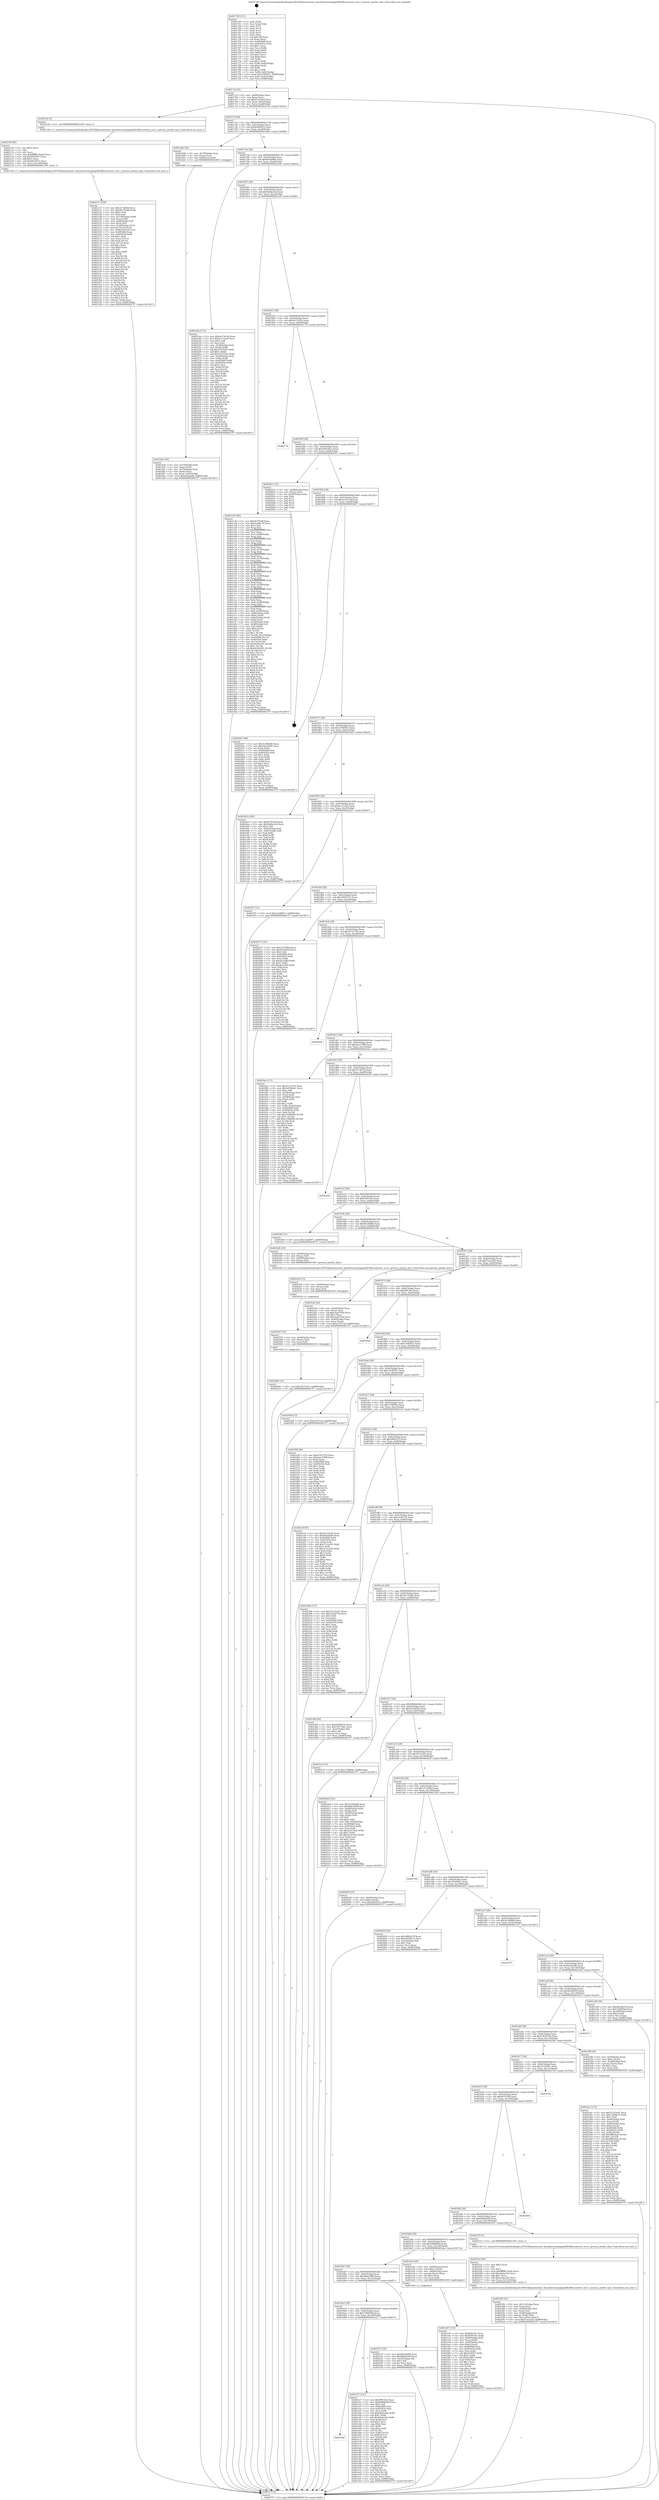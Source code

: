 digraph "0x401740" {
  label = "0x401740 (/mnt/c/Users/mathe/Desktop/tcc/POCII/binaries/extr_linuxdriversstagingrtl8188eucorertw_recv.c_process_pwrbit_data_Final-ollvm.out::main(0))"
  labelloc = "t"
  node[shape=record]

  Entry [label="",width=0.3,height=0.3,shape=circle,fillcolor=black,style=filled]
  "0x4017af" [label="{
     0x4017af [32]\l
     | [instrs]\l
     &nbsp;&nbsp;0x4017af \<+6\>: mov -0x88(%rbp),%eax\l
     &nbsp;&nbsp;0x4017b5 \<+2\>: mov %eax,%ecx\l
     &nbsp;&nbsp;0x4017b7 \<+6\>: sub $0x814e3b2f,%ecx\l
     &nbsp;&nbsp;0x4017bd \<+6\>: mov %eax,-0x9c(%rbp)\l
     &nbsp;&nbsp;0x4017c3 \<+6\>: mov %ecx,-0xa0(%rbp)\l
     &nbsp;&nbsp;0x4017c9 \<+6\>: je 000000000040210a \<main+0x9ca\>\l
  }"]
  "0x40210a" [label="{
     0x40210a [5]\l
     | [instrs]\l
     &nbsp;&nbsp;0x40210a \<+5\>: call 0000000000401160 \<next_i\>\l
     | [calls]\l
     &nbsp;&nbsp;0x401160 \{1\} (/mnt/c/Users/mathe/Desktop/tcc/POCII/binaries/extr_linuxdriversstagingrtl8188eucorertw_recv.c_process_pwrbit_data_Final-ollvm.out::next_i)\l
  }"]
  "0x4017cf" [label="{
     0x4017cf [28]\l
     | [instrs]\l
     &nbsp;&nbsp;0x4017cf \<+5\>: jmp 00000000004017d4 \<main+0x94\>\l
     &nbsp;&nbsp;0x4017d4 \<+6\>: mov -0x9c(%rbp),%eax\l
     &nbsp;&nbsp;0x4017da \<+5\>: sub $0x8c869a14,%eax\l
     &nbsp;&nbsp;0x4017df \<+6\>: mov %eax,-0xa4(%rbp)\l
     &nbsp;&nbsp;0x4017e5 \<+6\>: je 0000000000401ddb \<main+0x69b\>\l
  }"]
  Exit [label="",width=0.3,height=0.3,shape=circle,fillcolor=black,style=filled,peripheries=2]
  "0x401ddb" [label="{
     0x401ddb [16]\l
     | [instrs]\l
     &nbsp;&nbsp;0x401ddb \<+4\>: mov -0x78(%rbp),%rax\l
     &nbsp;&nbsp;0x401ddf \<+3\>: mov (%rax),%rax\l
     &nbsp;&nbsp;0x401de2 \<+4\>: mov 0x8(%rax),%rdi\l
     &nbsp;&nbsp;0x401de6 \<+5\>: call 0000000000401060 \<atoi@plt\>\l
     | [calls]\l
     &nbsp;&nbsp;0x401060 \{1\} (unknown)\l
  }"]
  "0x4017eb" [label="{
     0x4017eb [28]\l
     | [instrs]\l
     &nbsp;&nbsp;0x4017eb \<+5\>: jmp 00000000004017f0 \<main+0xb0\>\l
     &nbsp;&nbsp;0x4017f0 \<+6\>: mov -0x9c(%rbp),%eax\l
     &nbsp;&nbsp;0x4017f6 \<+5\>: sub $0x8e92bf0b,%eax\l
     &nbsp;&nbsp;0x4017fb \<+6\>: mov %eax,-0xa8(%rbp)\l
     &nbsp;&nbsp;0x401801 \<+6\>: je 000000000040224a \<main+0xb0a\>\l
  }"]
  "0x402606" [label="{
     0x402606 [15]\l
     | [instrs]\l
     &nbsp;&nbsp;0x402606 \<+10\>: movl $0x2f572e91,-0x88(%rbp)\l
     &nbsp;&nbsp;0x402610 \<+5\>: jmp 00000000004027f7 \<main+0x10b7\>\l
  }"]
  "0x40224a" [label="{
     0x40224a [173]\l
     | [instrs]\l
     &nbsp;&nbsp;0x40224a \<+5\>: mov $0x9a570c5b,%eax\l
     &nbsp;&nbsp;0x40224f \<+5\>: mov $0xbcc152ed,%ecx\l
     &nbsp;&nbsp;0x402254 \<+2\>: mov $0x1,%dl\l
     &nbsp;&nbsp;0x402256 \<+2\>: xor %esi,%esi\l
     &nbsp;&nbsp;0x402258 \<+4\>: mov -0x58(%rbp),%rdi\l
     &nbsp;&nbsp;0x40225c \<+3\>: mov (%rdi),%r8d\l
     &nbsp;&nbsp;0x40225f \<+7\>: sub $0x535355fe,%r8d\l
     &nbsp;&nbsp;0x402266 \<+4\>: add $0x1,%r8d\l
     &nbsp;&nbsp;0x40226a \<+7\>: add $0x535355fe,%r8d\l
     &nbsp;&nbsp;0x402271 \<+4\>: mov -0x58(%rbp),%rdi\l
     &nbsp;&nbsp;0x402275 \<+3\>: mov %r8d,(%rdi)\l
     &nbsp;&nbsp;0x402278 \<+8\>: mov 0x405068,%r8d\l
     &nbsp;&nbsp;0x402280 \<+8\>: mov 0x405054,%r9d\l
     &nbsp;&nbsp;0x402288 \<+3\>: sub $0x1,%esi\l
     &nbsp;&nbsp;0x40228b \<+3\>: mov %r8d,%r10d\l
     &nbsp;&nbsp;0x40228e \<+3\>: add %esi,%r10d\l
     &nbsp;&nbsp;0x402291 \<+4\>: imul %r10d,%r8d\l
     &nbsp;&nbsp;0x402295 \<+4\>: and $0x1,%r8d\l
     &nbsp;&nbsp;0x402299 \<+4\>: cmp $0x0,%r8d\l
     &nbsp;&nbsp;0x40229d \<+4\>: sete %r11b\l
     &nbsp;&nbsp;0x4022a1 \<+4\>: cmp $0xa,%r9d\l
     &nbsp;&nbsp;0x4022a5 \<+3\>: setl %bl\l
     &nbsp;&nbsp;0x4022a8 \<+3\>: mov %r11b,%r14b\l
     &nbsp;&nbsp;0x4022ab \<+4\>: xor $0xff,%r14b\l
     &nbsp;&nbsp;0x4022af \<+3\>: mov %bl,%r15b\l
     &nbsp;&nbsp;0x4022b2 \<+4\>: xor $0xff,%r15b\l
     &nbsp;&nbsp;0x4022b6 \<+3\>: xor $0x1,%dl\l
     &nbsp;&nbsp;0x4022b9 \<+3\>: mov %r14b,%r12b\l
     &nbsp;&nbsp;0x4022bc \<+4\>: and $0xff,%r12b\l
     &nbsp;&nbsp;0x4022c0 \<+3\>: and %dl,%r11b\l
     &nbsp;&nbsp;0x4022c3 \<+3\>: mov %r15b,%r13b\l
     &nbsp;&nbsp;0x4022c6 \<+4\>: and $0xff,%r13b\l
     &nbsp;&nbsp;0x4022ca \<+2\>: and %dl,%bl\l
     &nbsp;&nbsp;0x4022cc \<+3\>: or %r11b,%r12b\l
     &nbsp;&nbsp;0x4022cf \<+3\>: or %bl,%r13b\l
     &nbsp;&nbsp;0x4022d2 \<+3\>: xor %r13b,%r12b\l
     &nbsp;&nbsp;0x4022d5 \<+3\>: or %r15b,%r14b\l
     &nbsp;&nbsp;0x4022d8 \<+4\>: xor $0xff,%r14b\l
     &nbsp;&nbsp;0x4022dc \<+3\>: or $0x1,%dl\l
     &nbsp;&nbsp;0x4022df \<+3\>: and %dl,%r14b\l
     &nbsp;&nbsp;0x4022e2 \<+3\>: or %r14b,%r12b\l
     &nbsp;&nbsp;0x4022e5 \<+4\>: test $0x1,%r12b\l
     &nbsp;&nbsp;0x4022e9 \<+3\>: cmovne %ecx,%eax\l
     &nbsp;&nbsp;0x4022ec \<+6\>: mov %eax,-0x88(%rbp)\l
     &nbsp;&nbsp;0x4022f2 \<+5\>: jmp 00000000004027f7 \<main+0x10b7\>\l
  }"]
  "0x401807" [label="{
     0x401807 [28]\l
     | [instrs]\l
     &nbsp;&nbsp;0x401807 \<+5\>: jmp 000000000040180c \<main+0xcc\>\l
     &nbsp;&nbsp;0x40180c \<+6\>: mov -0x9c(%rbp),%eax\l
     &nbsp;&nbsp;0x401812 \<+5\>: sub $0x9a0ba1ed,%eax\l
     &nbsp;&nbsp;0x401817 \<+6\>: mov %eax,-0xac(%rbp)\l
     &nbsp;&nbsp;0x40181d \<+6\>: je 0000000000401c4f \<main+0x50f\>\l
  }"]
  "0x4025f7" [label="{
     0x4025f7 [15]\l
     | [instrs]\l
     &nbsp;&nbsp;0x4025f7 \<+4\>: mov -0x48(%rbp),%rax\l
     &nbsp;&nbsp;0x4025fb \<+3\>: mov (%rax),%rax\l
     &nbsp;&nbsp;0x4025fe \<+3\>: mov %rax,%rdi\l
     &nbsp;&nbsp;0x402601 \<+5\>: call 0000000000401030 \<free@plt\>\l
     | [calls]\l
     &nbsp;&nbsp;0x401030 \{1\} (unknown)\l
  }"]
  "0x401c4f" [label="{
     0x401c4f [336]\l
     | [instrs]\l
     &nbsp;&nbsp;0x401c4f \<+5\>: mov $0x667f33df,%eax\l
     &nbsp;&nbsp;0x401c54 \<+5\>: mov $0x2aef6110,%ecx\l
     &nbsp;&nbsp;0x401c59 \<+2\>: mov $0x1,%dl\l
     &nbsp;&nbsp;0x401c5b \<+3\>: mov %rsp,%rsi\l
     &nbsp;&nbsp;0x401c5e \<+4\>: add $0xfffffffffffffff0,%rsi\l
     &nbsp;&nbsp;0x401c62 \<+3\>: mov %rsi,%rsp\l
     &nbsp;&nbsp;0x401c65 \<+4\>: mov %rsi,-0x80(%rbp)\l
     &nbsp;&nbsp;0x401c69 \<+3\>: mov %rsp,%rsi\l
     &nbsp;&nbsp;0x401c6c \<+4\>: add $0xfffffffffffffff0,%rsi\l
     &nbsp;&nbsp;0x401c70 \<+3\>: mov %rsi,%rsp\l
     &nbsp;&nbsp;0x401c73 \<+3\>: mov %rsp,%rdi\l
     &nbsp;&nbsp;0x401c76 \<+4\>: add $0xfffffffffffffff0,%rdi\l
     &nbsp;&nbsp;0x401c7a \<+3\>: mov %rdi,%rsp\l
     &nbsp;&nbsp;0x401c7d \<+4\>: mov %rdi,-0x78(%rbp)\l
     &nbsp;&nbsp;0x401c81 \<+3\>: mov %rsp,%rdi\l
     &nbsp;&nbsp;0x401c84 \<+4\>: add $0xfffffffffffffff0,%rdi\l
     &nbsp;&nbsp;0x401c88 \<+3\>: mov %rdi,%rsp\l
     &nbsp;&nbsp;0x401c8b \<+4\>: mov %rdi,-0x70(%rbp)\l
     &nbsp;&nbsp;0x401c8f \<+3\>: mov %rsp,%rdi\l
     &nbsp;&nbsp;0x401c92 \<+4\>: add $0xfffffffffffffff0,%rdi\l
     &nbsp;&nbsp;0x401c96 \<+3\>: mov %rdi,%rsp\l
     &nbsp;&nbsp;0x401c99 \<+4\>: mov %rdi,-0x68(%rbp)\l
     &nbsp;&nbsp;0x401c9d \<+3\>: mov %rsp,%rdi\l
     &nbsp;&nbsp;0x401ca0 \<+4\>: add $0xfffffffffffffff0,%rdi\l
     &nbsp;&nbsp;0x401ca4 \<+3\>: mov %rdi,%rsp\l
     &nbsp;&nbsp;0x401ca7 \<+4\>: mov %rdi,-0x60(%rbp)\l
     &nbsp;&nbsp;0x401cab \<+3\>: mov %rsp,%rdi\l
     &nbsp;&nbsp;0x401cae \<+4\>: add $0xfffffffffffffff0,%rdi\l
     &nbsp;&nbsp;0x401cb2 \<+3\>: mov %rdi,%rsp\l
     &nbsp;&nbsp;0x401cb5 \<+4\>: mov %rdi,-0x58(%rbp)\l
     &nbsp;&nbsp;0x401cb9 \<+3\>: mov %rsp,%rdi\l
     &nbsp;&nbsp;0x401cbc \<+4\>: add $0xfffffffffffffff0,%rdi\l
     &nbsp;&nbsp;0x401cc0 \<+3\>: mov %rdi,%rsp\l
     &nbsp;&nbsp;0x401cc3 \<+4\>: mov %rdi,-0x50(%rbp)\l
     &nbsp;&nbsp;0x401cc7 \<+3\>: mov %rsp,%rdi\l
     &nbsp;&nbsp;0x401cca \<+4\>: add $0xfffffffffffffff0,%rdi\l
     &nbsp;&nbsp;0x401cce \<+3\>: mov %rdi,%rsp\l
     &nbsp;&nbsp;0x401cd1 \<+4\>: mov %rdi,-0x48(%rbp)\l
     &nbsp;&nbsp;0x401cd5 \<+3\>: mov %rsp,%rdi\l
     &nbsp;&nbsp;0x401cd8 \<+4\>: add $0xfffffffffffffff0,%rdi\l
     &nbsp;&nbsp;0x401cdc \<+3\>: mov %rdi,%rsp\l
     &nbsp;&nbsp;0x401cdf \<+4\>: mov %rdi,-0x40(%rbp)\l
     &nbsp;&nbsp;0x401ce3 \<+4\>: mov -0x80(%rbp),%rdi\l
     &nbsp;&nbsp;0x401ce7 \<+6\>: movl $0x0,(%rdi)\l
     &nbsp;&nbsp;0x401ced \<+7\>: mov -0x8c(%rbp),%r8d\l
     &nbsp;&nbsp;0x401cf4 \<+3\>: mov %r8d,(%rsi)\l
     &nbsp;&nbsp;0x401cf7 \<+4\>: mov -0x78(%rbp),%rdi\l
     &nbsp;&nbsp;0x401cfb \<+7\>: mov -0x98(%rbp),%r9\l
     &nbsp;&nbsp;0x401d02 \<+3\>: mov %r9,(%rdi)\l
     &nbsp;&nbsp;0x401d05 \<+3\>: cmpl $0x2,(%rsi)\l
     &nbsp;&nbsp;0x401d08 \<+4\>: setne %r10b\l
     &nbsp;&nbsp;0x401d0c \<+4\>: and $0x1,%r10b\l
     &nbsp;&nbsp;0x401d10 \<+4\>: mov %r10b,-0x31(%rbp)\l
     &nbsp;&nbsp;0x401d14 \<+8\>: mov 0x405068,%r11d\l
     &nbsp;&nbsp;0x401d1c \<+7\>: mov 0x405054,%ebx\l
     &nbsp;&nbsp;0x401d23 \<+3\>: mov %r11d,%r14d\l
     &nbsp;&nbsp;0x401d26 \<+7\>: add $0x4d36c401,%r14d\l
     &nbsp;&nbsp;0x401d2d \<+4\>: sub $0x1,%r14d\l
     &nbsp;&nbsp;0x401d31 \<+7\>: sub $0x4d36c401,%r14d\l
     &nbsp;&nbsp;0x401d38 \<+4\>: imul %r14d,%r11d\l
     &nbsp;&nbsp;0x401d3c \<+4\>: and $0x1,%r11d\l
     &nbsp;&nbsp;0x401d40 \<+4\>: cmp $0x0,%r11d\l
     &nbsp;&nbsp;0x401d44 \<+4\>: sete %r10b\l
     &nbsp;&nbsp;0x401d48 \<+3\>: cmp $0xa,%ebx\l
     &nbsp;&nbsp;0x401d4b \<+4\>: setl %r15b\l
     &nbsp;&nbsp;0x401d4f \<+3\>: mov %r10b,%r12b\l
     &nbsp;&nbsp;0x401d52 \<+4\>: xor $0xff,%r12b\l
     &nbsp;&nbsp;0x401d56 \<+3\>: mov %r15b,%r13b\l
     &nbsp;&nbsp;0x401d59 \<+4\>: xor $0xff,%r13b\l
     &nbsp;&nbsp;0x401d5d \<+3\>: xor $0x0,%dl\l
     &nbsp;&nbsp;0x401d60 \<+3\>: mov %r12b,%sil\l
     &nbsp;&nbsp;0x401d63 \<+4\>: and $0x0,%sil\l
     &nbsp;&nbsp;0x401d67 \<+3\>: and %dl,%r10b\l
     &nbsp;&nbsp;0x401d6a \<+3\>: mov %r13b,%dil\l
     &nbsp;&nbsp;0x401d6d \<+4\>: and $0x0,%dil\l
     &nbsp;&nbsp;0x401d71 \<+3\>: and %dl,%r15b\l
     &nbsp;&nbsp;0x401d74 \<+3\>: or %r10b,%sil\l
     &nbsp;&nbsp;0x401d77 \<+3\>: or %r15b,%dil\l
     &nbsp;&nbsp;0x401d7a \<+3\>: xor %dil,%sil\l
     &nbsp;&nbsp;0x401d7d \<+3\>: or %r13b,%r12b\l
     &nbsp;&nbsp;0x401d80 \<+4\>: xor $0xff,%r12b\l
     &nbsp;&nbsp;0x401d84 \<+3\>: or $0x0,%dl\l
     &nbsp;&nbsp;0x401d87 \<+3\>: and %dl,%r12b\l
     &nbsp;&nbsp;0x401d8a \<+3\>: or %r12b,%sil\l
     &nbsp;&nbsp;0x401d8d \<+4\>: test $0x1,%sil\l
     &nbsp;&nbsp;0x401d91 \<+3\>: cmovne %ecx,%eax\l
     &nbsp;&nbsp;0x401d94 \<+6\>: mov %eax,-0x88(%rbp)\l
     &nbsp;&nbsp;0x401d9a \<+5\>: jmp 00000000004027f7 \<main+0x10b7\>\l
  }"]
  "0x401823" [label="{
     0x401823 [28]\l
     | [instrs]\l
     &nbsp;&nbsp;0x401823 \<+5\>: jmp 0000000000401828 \<main+0xe8\>\l
     &nbsp;&nbsp;0x401828 \<+6\>: mov -0x9c(%rbp),%eax\l
     &nbsp;&nbsp;0x40182e \<+5\>: sub $0x9a570c5b,%eax\l
     &nbsp;&nbsp;0x401833 \<+6\>: mov %eax,-0xb0(%rbp)\l
     &nbsp;&nbsp;0x401839 \<+6\>: je 0000000000402770 \<main+0x1030\>\l
  }"]
  "0x4025e8" [label="{
     0x4025e8 [15]\l
     | [instrs]\l
     &nbsp;&nbsp;0x4025e8 \<+4\>: mov -0x60(%rbp),%rax\l
     &nbsp;&nbsp;0x4025ec \<+3\>: mov (%rax),%rax\l
     &nbsp;&nbsp;0x4025ef \<+3\>: mov %rax,%rdi\l
     &nbsp;&nbsp;0x4025f2 \<+5\>: call 0000000000401030 \<free@plt\>\l
     | [calls]\l
     &nbsp;&nbsp;0x401030 \{1\} (unknown)\l
  }"]
  "0x402770" [label="{
     0x402770\l
  }", style=dashed]
  "0x40183f" [label="{
     0x40183f [28]\l
     | [instrs]\l
     &nbsp;&nbsp;0x40183f \<+5\>: jmp 0000000000401844 \<main+0x104\>\l
     &nbsp;&nbsp;0x401844 \<+6\>: mov -0x9c(%rbp),%eax\l
     &nbsp;&nbsp;0x40184a \<+5\>: sub $0xa00336cc,%eax\l
     &nbsp;&nbsp;0x40184f \<+6\>: mov %eax,-0xb4(%rbp)\l
     &nbsp;&nbsp;0x401855 \<+6\>: je 0000000000402651 \<main+0xf11\>\l
  }"]
  "0x402582" [label="{
     0x402582 [41]\l
     | [instrs]\l
     &nbsp;&nbsp;0x402582 \<+6\>: mov -0x13c(%rbp),%ecx\l
     &nbsp;&nbsp;0x402588 \<+3\>: imul %eax,%ecx\l
     &nbsp;&nbsp;0x40258b \<+4\>: mov -0x48(%rbp),%rsi\l
     &nbsp;&nbsp;0x40258f \<+3\>: mov (%rsi),%rsi\l
     &nbsp;&nbsp;0x402592 \<+4\>: mov -0x40(%rbp),%rdi\l
     &nbsp;&nbsp;0x402596 \<+3\>: movslq (%rdi),%rdi\l
     &nbsp;&nbsp;0x402599 \<+3\>: mov %ecx,(%rsi,%rdi,4)\l
     &nbsp;&nbsp;0x40259c \<+10\>: movl $0xf7aa3a20,-0x88(%rbp)\l
     &nbsp;&nbsp;0x4025a6 \<+5\>: jmp 00000000004027f7 \<main+0x10b7\>\l
  }"]
  "0x402651" [label="{
     0x402651 [21]\l
     | [instrs]\l
     &nbsp;&nbsp;0x402651 \<+4\>: mov -0x80(%rbp),%rax\l
     &nbsp;&nbsp;0x402655 \<+2\>: mov (%rax),%eax\l
     &nbsp;&nbsp;0x402657 \<+4\>: lea -0x28(%rbp),%rsp\l
     &nbsp;&nbsp;0x40265b \<+1\>: pop %rbx\l
     &nbsp;&nbsp;0x40265c \<+2\>: pop %r12\l
     &nbsp;&nbsp;0x40265e \<+2\>: pop %r13\l
     &nbsp;&nbsp;0x402660 \<+2\>: pop %r14\l
     &nbsp;&nbsp;0x402662 \<+2\>: pop %r15\l
     &nbsp;&nbsp;0x402664 \<+1\>: pop %rbp\l
     &nbsp;&nbsp;0x402665 \<+1\>: ret\l
  }"]
  "0x40185b" [label="{
     0x40185b [28]\l
     | [instrs]\l
     &nbsp;&nbsp;0x40185b \<+5\>: jmp 0000000000401860 \<main+0x120\>\l
     &nbsp;&nbsp;0x401860 \<+6\>: mov -0x9c(%rbp),%eax\l
     &nbsp;&nbsp;0x401866 \<+5\>: sub $0xa1507caf,%eax\l
     &nbsp;&nbsp;0x40186b \<+6\>: mov %eax,-0xb8(%rbp)\l
     &nbsp;&nbsp;0x401871 \<+6\>: je 0000000000402467 \<main+0xd27\>\l
  }"]
  "0x40255a" [label="{
     0x40255a [40]\l
     | [instrs]\l
     &nbsp;&nbsp;0x40255a \<+5\>: mov $0x2,%ecx\l
     &nbsp;&nbsp;0x40255f \<+1\>: cltd\l
     &nbsp;&nbsp;0x402560 \<+2\>: idiv %ecx\l
     &nbsp;&nbsp;0x402562 \<+6\>: imul $0xfffffffe,%edx,%ecx\l
     &nbsp;&nbsp;0x402568 \<+6\>: sub $0xcbdea1d5,%ecx\l
     &nbsp;&nbsp;0x40256e \<+3\>: add $0x1,%ecx\l
     &nbsp;&nbsp;0x402571 \<+6\>: add $0xcbdea1d5,%ecx\l
     &nbsp;&nbsp;0x402577 \<+6\>: mov %ecx,-0x13c(%rbp)\l
     &nbsp;&nbsp;0x40257d \<+5\>: call 0000000000401160 \<next_i\>\l
     | [calls]\l
     &nbsp;&nbsp;0x401160 \{1\} (/mnt/c/Users/mathe/Desktop/tcc/POCII/binaries/extr_linuxdriversstagingrtl8188eucorertw_recv.c_process_pwrbit_data_Final-ollvm.out::next_i)\l
  }"]
  "0x402467" [label="{
     0x402467 [86]\l
     | [instrs]\l
     &nbsp;&nbsp;0x402467 \<+5\>: mov $0x3e394bd8,%eax\l
     &nbsp;&nbsp;0x40246c \<+5\>: mov $0x2da3d365,%ecx\l
     &nbsp;&nbsp;0x402471 \<+2\>: xor %edx,%edx\l
     &nbsp;&nbsp;0x402473 \<+7\>: mov 0x405068,%esi\l
     &nbsp;&nbsp;0x40247a \<+7\>: mov 0x405054,%edi\l
     &nbsp;&nbsp;0x402481 \<+3\>: sub $0x1,%edx\l
     &nbsp;&nbsp;0x402484 \<+3\>: mov %esi,%r8d\l
     &nbsp;&nbsp;0x402487 \<+3\>: add %edx,%r8d\l
     &nbsp;&nbsp;0x40248a \<+4\>: imul %r8d,%esi\l
     &nbsp;&nbsp;0x40248e \<+3\>: and $0x1,%esi\l
     &nbsp;&nbsp;0x402491 \<+3\>: cmp $0x0,%esi\l
     &nbsp;&nbsp;0x402494 \<+4\>: sete %r9b\l
     &nbsp;&nbsp;0x402498 \<+3\>: cmp $0xa,%edi\l
     &nbsp;&nbsp;0x40249b \<+4\>: setl %r10b\l
     &nbsp;&nbsp;0x40249f \<+3\>: mov %r9b,%r11b\l
     &nbsp;&nbsp;0x4024a2 \<+3\>: and %r10b,%r11b\l
     &nbsp;&nbsp;0x4024a5 \<+3\>: xor %r10b,%r9b\l
     &nbsp;&nbsp;0x4024a8 \<+3\>: or %r9b,%r11b\l
     &nbsp;&nbsp;0x4024ab \<+4\>: test $0x1,%r11b\l
     &nbsp;&nbsp;0x4024af \<+3\>: cmovne %ecx,%eax\l
     &nbsp;&nbsp;0x4024b2 \<+6\>: mov %eax,-0x88(%rbp)\l
     &nbsp;&nbsp;0x4024b8 \<+5\>: jmp 00000000004027f7 \<main+0x10b7\>\l
  }"]
  "0x401877" [label="{
     0x401877 [28]\l
     | [instrs]\l
     &nbsp;&nbsp;0x401877 \<+5\>: jmp 000000000040187c \<main+0x13c\>\l
     &nbsp;&nbsp;0x40187c \<+6\>: mov -0x9c(%rbp),%eax\l
     &nbsp;&nbsp;0x401882 \<+5\>: sub $0xa70f4025,%eax\l
     &nbsp;&nbsp;0x401887 \<+6\>: mov %eax,-0xbc(%rbp)\l
     &nbsp;&nbsp;0x40188d \<+6\>: je 0000000000401be5 \<main+0x4a5\>\l
  }"]
  "0x4023ac" [label="{
     0x4023ac [172]\l
     | [instrs]\l
     &nbsp;&nbsp;0x4023ac \<+5\>: mov $0x55143c81,%ecx\l
     &nbsp;&nbsp;0x4023b1 \<+5\>: mov $0x13dfdb15,%edx\l
     &nbsp;&nbsp;0x4023b6 \<+3\>: mov $0x1,%sil\l
     &nbsp;&nbsp;0x4023b9 \<+4\>: mov -0x48(%rbp),%rdi\l
     &nbsp;&nbsp;0x4023bd \<+3\>: mov %rax,(%rdi)\l
     &nbsp;&nbsp;0x4023c0 \<+4\>: mov -0x40(%rbp),%rax\l
     &nbsp;&nbsp;0x4023c4 \<+6\>: movl $0x0,(%rax)\l
     &nbsp;&nbsp;0x4023ca \<+8\>: mov 0x405068,%r8d\l
     &nbsp;&nbsp;0x4023d2 \<+8\>: mov 0x405054,%r9d\l
     &nbsp;&nbsp;0x4023da \<+3\>: mov %r8d,%r10d\l
     &nbsp;&nbsp;0x4023dd \<+7\>: add $0x9ff6e4a0,%r10d\l
     &nbsp;&nbsp;0x4023e4 \<+4\>: sub $0x1,%r10d\l
     &nbsp;&nbsp;0x4023e8 \<+7\>: sub $0x9ff6e4a0,%r10d\l
     &nbsp;&nbsp;0x4023ef \<+4\>: imul %r10d,%r8d\l
     &nbsp;&nbsp;0x4023f3 \<+4\>: and $0x1,%r8d\l
     &nbsp;&nbsp;0x4023f7 \<+4\>: cmp $0x0,%r8d\l
     &nbsp;&nbsp;0x4023fb \<+4\>: sete %r11b\l
     &nbsp;&nbsp;0x4023ff \<+4\>: cmp $0xa,%r9d\l
     &nbsp;&nbsp;0x402403 \<+3\>: setl %bl\l
     &nbsp;&nbsp;0x402406 \<+3\>: mov %r11b,%r14b\l
     &nbsp;&nbsp;0x402409 \<+4\>: xor $0xff,%r14b\l
     &nbsp;&nbsp;0x40240d \<+3\>: mov %bl,%r15b\l
     &nbsp;&nbsp;0x402410 \<+4\>: xor $0xff,%r15b\l
     &nbsp;&nbsp;0x402414 \<+4\>: xor $0x0,%sil\l
     &nbsp;&nbsp;0x402418 \<+3\>: mov %r14b,%r12b\l
     &nbsp;&nbsp;0x40241b \<+4\>: and $0x0,%r12b\l
     &nbsp;&nbsp;0x40241f \<+3\>: and %sil,%r11b\l
     &nbsp;&nbsp;0x402422 \<+3\>: mov %r15b,%r13b\l
     &nbsp;&nbsp;0x402425 \<+4\>: and $0x0,%r13b\l
     &nbsp;&nbsp;0x402429 \<+3\>: and %sil,%bl\l
     &nbsp;&nbsp;0x40242c \<+3\>: or %r11b,%r12b\l
     &nbsp;&nbsp;0x40242f \<+3\>: or %bl,%r13b\l
     &nbsp;&nbsp;0x402432 \<+3\>: xor %r13b,%r12b\l
     &nbsp;&nbsp;0x402435 \<+3\>: or %r15b,%r14b\l
     &nbsp;&nbsp;0x402438 \<+4\>: xor $0xff,%r14b\l
     &nbsp;&nbsp;0x40243c \<+4\>: or $0x0,%sil\l
     &nbsp;&nbsp;0x402440 \<+3\>: and %sil,%r14b\l
     &nbsp;&nbsp;0x402443 \<+3\>: or %r14b,%r12b\l
     &nbsp;&nbsp;0x402446 \<+4\>: test $0x1,%r12b\l
     &nbsp;&nbsp;0x40244a \<+3\>: cmovne %edx,%ecx\l
     &nbsp;&nbsp;0x40244d \<+6\>: mov %ecx,-0x88(%rbp)\l
     &nbsp;&nbsp;0x402453 \<+5\>: jmp 00000000004027f7 \<main+0x10b7\>\l
  }"]
  "0x401be5" [label="{
     0x401be5 [106]\l
     | [instrs]\l
     &nbsp;&nbsp;0x401be5 \<+5\>: mov $0x667f33df,%eax\l
     &nbsp;&nbsp;0x401bea \<+5\>: mov $0x9a0ba1ed,%ecx\l
     &nbsp;&nbsp;0x401bef \<+2\>: mov $0x1,%dl\l
     &nbsp;&nbsp;0x401bf1 \<+7\>: mov -0x82(%rbp),%sil\l
     &nbsp;&nbsp;0x401bf8 \<+7\>: mov -0x81(%rbp),%dil\l
     &nbsp;&nbsp;0x401bff \<+3\>: mov %sil,%r8b\l
     &nbsp;&nbsp;0x401c02 \<+4\>: xor $0xff,%r8b\l
     &nbsp;&nbsp;0x401c06 \<+3\>: mov %dil,%r9b\l
     &nbsp;&nbsp;0x401c09 \<+4\>: xor $0xff,%r9b\l
     &nbsp;&nbsp;0x401c0d \<+3\>: xor $0x1,%dl\l
     &nbsp;&nbsp;0x401c10 \<+3\>: mov %r8b,%r10b\l
     &nbsp;&nbsp;0x401c13 \<+4\>: and $0xff,%r10b\l
     &nbsp;&nbsp;0x401c17 \<+3\>: and %dl,%sil\l
     &nbsp;&nbsp;0x401c1a \<+3\>: mov %r9b,%r11b\l
     &nbsp;&nbsp;0x401c1d \<+4\>: and $0xff,%r11b\l
     &nbsp;&nbsp;0x401c21 \<+3\>: and %dl,%dil\l
     &nbsp;&nbsp;0x401c24 \<+3\>: or %sil,%r10b\l
     &nbsp;&nbsp;0x401c27 \<+3\>: or %dil,%r11b\l
     &nbsp;&nbsp;0x401c2a \<+3\>: xor %r11b,%r10b\l
     &nbsp;&nbsp;0x401c2d \<+3\>: or %r9b,%r8b\l
     &nbsp;&nbsp;0x401c30 \<+4\>: xor $0xff,%r8b\l
     &nbsp;&nbsp;0x401c34 \<+3\>: or $0x1,%dl\l
     &nbsp;&nbsp;0x401c37 \<+3\>: and %dl,%r8b\l
     &nbsp;&nbsp;0x401c3a \<+3\>: or %r8b,%r10b\l
     &nbsp;&nbsp;0x401c3d \<+4\>: test $0x1,%r10b\l
     &nbsp;&nbsp;0x401c41 \<+3\>: cmovne %ecx,%eax\l
     &nbsp;&nbsp;0x401c44 \<+6\>: mov %eax,-0x88(%rbp)\l
     &nbsp;&nbsp;0x401c4a \<+5\>: jmp 00000000004027f7 \<main+0x10b7\>\l
  }"]
  "0x401893" [label="{
     0x401893 [28]\l
     | [instrs]\l
     &nbsp;&nbsp;0x401893 \<+5\>: jmp 0000000000401898 \<main+0x158\>\l
     &nbsp;&nbsp;0x401898 \<+6\>: mov -0x9c(%rbp),%eax\l
     &nbsp;&nbsp;0x40189e \<+5\>: sub $0xbcc152ed,%eax\l
     &nbsp;&nbsp;0x4018a3 \<+6\>: mov %eax,-0xc0(%rbp)\l
     &nbsp;&nbsp;0x4018a9 \<+6\>: je 00000000004022f7 \<main+0xbb7\>\l
  }"]
  "0x4027f7" [label="{
     0x4027f7 [5]\l
     | [instrs]\l
     &nbsp;&nbsp;0x4027f7 \<+5\>: jmp 00000000004017af \<main+0x6f\>\l
  }"]
  "0x401740" [label="{
     0x401740 [111]\l
     | [instrs]\l
     &nbsp;&nbsp;0x401740 \<+1\>: push %rbp\l
     &nbsp;&nbsp;0x401741 \<+3\>: mov %rsp,%rbp\l
     &nbsp;&nbsp;0x401744 \<+2\>: push %r15\l
     &nbsp;&nbsp;0x401746 \<+2\>: push %r14\l
     &nbsp;&nbsp;0x401748 \<+2\>: push %r13\l
     &nbsp;&nbsp;0x40174a \<+2\>: push %r12\l
     &nbsp;&nbsp;0x40174c \<+1\>: push %rbx\l
     &nbsp;&nbsp;0x40174d \<+7\>: sub $0x148,%rsp\l
     &nbsp;&nbsp;0x401754 \<+2\>: xor %eax,%eax\l
     &nbsp;&nbsp;0x401756 \<+7\>: mov 0x405068,%ecx\l
     &nbsp;&nbsp;0x40175d \<+7\>: mov 0x405054,%edx\l
     &nbsp;&nbsp;0x401764 \<+3\>: sub $0x1,%eax\l
     &nbsp;&nbsp;0x401767 \<+3\>: mov %ecx,%r8d\l
     &nbsp;&nbsp;0x40176a \<+3\>: add %eax,%r8d\l
     &nbsp;&nbsp;0x40176d \<+4\>: imul %r8d,%ecx\l
     &nbsp;&nbsp;0x401771 \<+3\>: and $0x1,%ecx\l
     &nbsp;&nbsp;0x401774 \<+3\>: cmp $0x0,%ecx\l
     &nbsp;&nbsp;0x401777 \<+4\>: sete %r9b\l
     &nbsp;&nbsp;0x40177b \<+4\>: and $0x1,%r9b\l
     &nbsp;&nbsp;0x40177f \<+7\>: mov %r9b,-0x82(%rbp)\l
     &nbsp;&nbsp;0x401786 \<+3\>: cmp $0xa,%edx\l
     &nbsp;&nbsp;0x401789 \<+4\>: setl %r9b\l
     &nbsp;&nbsp;0x40178d \<+4\>: and $0x1,%r9b\l
     &nbsp;&nbsp;0x401791 \<+7\>: mov %r9b,-0x81(%rbp)\l
     &nbsp;&nbsp;0x401798 \<+10\>: movl $0xa70f4025,-0x88(%rbp)\l
     &nbsp;&nbsp;0x4017a2 \<+6\>: mov %edi,-0x8c(%rbp)\l
     &nbsp;&nbsp;0x4017a8 \<+7\>: mov %rsi,-0x98(%rbp)\l
  }"]
  "0x402137" [label="{
     0x402137 [169]\l
     | [instrs]\l
     &nbsp;&nbsp;0x402137 \<+5\>: mov $0x327a89ef,%ecx\l
     &nbsp;&nbsp;0x40213c \<+5\>: mov $0x2bc793db,%edx\l
     &nbsp;&nbsp;0x402141 \<+3\>: mov $0x1,%sil\l
     &nbsp;&nbsp;0x402144 \<+2\>: xor %edi,%edi\l
     &nbsp;&nbsp;0x402146 \<+7\>: mov -0x138(%rbp),%r8d\l
     &nbsp;&nbsp;0x40214d \<+4\>: imul %eax,%r8d\l
     &nbsp;&nbsp;0x402151 \<+4\>: mov -0x60(%rbp),%r9\l
     &nbsp;&nbsp;0x402155 \<+3\>: mov (%r9),%r9\l
     &nbsp;&nbsp;0x402158 \<+4\>: mov -0x58(%rbp),%r10\l
     &nbsp;&nbsp;0x40215c \<+3\>: movslq (%r10),%r10\l
     &nbsp;&nbsp;0x40215f \<+4\>: mov %r8d,(%r9,%r10,4)\l
     &nbsp;&nbsp;0x402163 \<+7\>: mov 0x405068,%eax\l
     &nbsp;&nbsp;0x40216a \<+8\>: mov 0x405054,%r8d\l
     &nbsp;&nbsp;0x402172 \<+3\>: sub $0x1,%edi\l
     &nbsp;&nbsp;0x402175 \<+3\>: mov %eax,%r11d\l
     &nbsp;&nbsp;0x402178 \<+3\>: add %edi,%r11d\l
     &nbsp;&nbsp;0x40217b \<+4\>: imul %r11d,%eax\l
     &nbsp;&nbsp;0x40217f \<+3\>: and $0x1,%eax\l
     &nbsp;&nbsp;0x402182 \<+3\>: cmp $0x0,%eax\l
     &nbsp;&nbsp;0x402185 \<+3\>: sete %bl\l
     &nbsp;&nbsp;0x402188 \<+4\>: cmp $0xa,%r8d\l
     &nbsp;&nbsp;0x40218c \<+4\>: setl %r14b\l
     &nbsp;&nbsp;0x402190 \<+3\>: mov %bl,%r15b\l
     &nbsp;&nbsp;0x402193 \<+4\>: xor $0xff,%r15b\l
     &nbsp;&nbsp;0x402197 \<+3\>: mov %r14b,%r12b\l
     &nbsp;&nbsp;0x40219a \<+4\>: xor $0xff,%r12b\l
     &nbsp;&nbsp;0x40219e \<+4\>: xor $0x0,%sil\l
     &nbsp;&nbsp;0x4021a2 \<+3\>: mov %r15b,%r13b\l
     &nbsp;&nbsp;0x4021a5 \<+4\>: and $0x0,%r13b\l
     &nbsp;&nbsp;0x4021a9 \<+3\>: and %sil,%bl\l
     &nbsp;&nbsp;0x4021ac \<+3\>: mov %r12b,%al\l
     &nbsp;&nbsp;0x4021af \<+2\>: and $0x0,%al\l
     &nbsp;&nbsp;0x4021b1 \<+3\>: and %sil,%r14b\l
     &nbsp;&nbsp;0x4021b4 \<+3\>: or %bl,%r13b\l
     &nbsp;&nbsp;0x4021b7 \<+3\>: or %r14b,%al\l
     &nbsp;&nbsp;0x4021ba \<+3\>: xor %al,%r13b\l
     &nbsp;&nbsp;0x4021bd \<+3\>: or %r12b,%r15b\l
     &nbsp;&nbsp;0x4021c0 \<+4\>: xor $0xff,%r15b\l
     &nbsp;&nbsp;0x4021c4 \<+4\>: or $0x0,%sil\l
     &nbsp;&nbsp;0x4021c8 \<+3\>: and %sil,%r15b\l
     &nbsp;&nbsp;0x4021cb \<+3\>: or %r15b,%r13b\l
     &nbsp;&nbsp;0x4021ce \<+4\>: test $0x1,%r13b\l
     &nbsp;&nbsp;0x4021d2 \<+3\>: cmovne %edx,%ecx\l
     &nbsp;&nbsp;0x4021d5 \<+6\>: mov %ecx,-0x88(%rbp)\l
     &nbsp;&nbsp;0x4021db \<+5\>: jmp 00000000004027f7 \<main+0x10b7\>\l
  }"]
  "0x40210f" [label="{
     0x40210f [40]\l
     | [instrs]\l
     &nbsp;&nbsp;0x40210f \<+5\>: mov $0x2,%ecx\l
     &nbsp;&nbsp;0x402114 \<+1\>: cltd\l
     &nbsp;&nbsp;0x402115 \<+2\>: idiv %ecx\l
     &nbsp;&nbsp;0x402117 \<+6\>: imul $0xfffffffe,%edx,%ecx\l
     &nbsp;&nbsp;0x40211d \<+6\>: sub $0xb833027,%ecx\l
     &nbsp;&nbsp;0x402123 \<+3\>: add $0x1,%ecx\l
     &nbsp;&nbsp;0x402126 \<+6\>: add $0xb833027,%ecx\l
     &nbsp;&nbsp;0x40212c \<+6\>: mov %ecx,-0x138(%rbp)\l
     &nbsp;&nbsp;0x402132 \<+5\>: call 0000000000401160 \<next_i\>\l
     | [calls]\l
     &nbsp;&nbsp;0x401160 \{1\} (/mnt/c/Users/mathe/Desktop/tcc/POCII/binaries/extr_linuxdriversstagingrtl8188eucorertw_recv.c_process_pwrbit_data_Final-ollvm.out::next_i)\l
  }"]
  "0x4022f7" [label="{
     0x4022f7 [15]\l
     | [instrs]\l
     &nbsp;&nbsp;0x4022f7 \<+10\>: movl $0x13ed6871,-0x88(%rbp)\l
     &nbsp;&nbsp;0x402301 \<+5\>: jmp 00000000004027f7 \<main+0x10b7\>\l
  }"]
  "0x4018af" [label="{
     0x4018af [28]\l
     | [instrs]\l
     &nbsp;&nbsp;0x4018af \<+5\>: jmp 00000000004018b4 \<main+0x174\>\l
     &nbsp;&nbsp;0x4018b4 \<+6\>: mov -0x9c(%rbp),%eax\l
     &nbsp;&nbsp;0x4018ba \<+5\>: sub $0xcd959a75,%eax\l
     &nbsp;&nbsp;0x4018bf \<+6\>: mov %eax,-0xc4(%rbp)\l
     &nbsp;&nbsp;0x4018c5 \<+6\>: je 0000000000402077 \<main+0x937\>\l
  }"]
  "0x401ed7" [label="{
     0x401ed7 [114]\l
     | [instrs]\l
     &nbsp;&nbsp;0x401ed7 \<+5\>: mov $0xf90136c,%ecx\l
     &nbsp;&nbsp;0x401edc \<+5\>: mov $0xf5f95c0c,%edx\l
     &nbsp;&nbsp;0x401ee1 \<+4\>: mov -0x60(%rbp),%rdi\l
     &nbsp;&nbsp;0x401ee5 \<+3\>: mov %rax,(%rdi)\l
     &nbsp;&nbsp;0x401ee8 \<+4\>: mov -0x58(%rbp),%rax\l
     &nbsp;&nbsp;0x401eec \<+6\>: movl $0x0,(%rax)\l
     &nbsp;&nbsp;0x401ef2 \<+7\>: mov 0x405068,%esi\l
     &nbsp;&nbsp;0x401ef9 \<+8\>: mov 0x405054,%r8d\l
     &nbsp;&nbsp;0x401f01 \<+3\>: mov %esi,%r9d\l
     &nbsp;&nbsp;0x401f04 \<+7\>: add $0xf136f57,%r9d\l
     &nbsp;&nbsp;0x401f0b \<+4\>: sub $0x1,%r9d\l
     &nbsp;&nbsp;0x401f0f \<+7\>: sub $0xf136f57,%r9d\l
     &nbsp;&nbsp;0x401f16 \<+4\>: imul %r9d,%esi\l
     &nbsp;&nbsp;0x401f1a \<+3\>: and $0x1,%esi\l
     &nbsp;&nbsp;0x401f1d \<+3\>: cmp $0x0,%esi\l
     &nbsp;&nbsp;0x401f20 \<+4\>: sete %r10b\l
     &nbsp;&nbsp;0x401f24 \<+4\>: cmp $0xa,%r8d\l
     &nbsp;&nbsp;0x401f28 \<+4\>: setl %r11b\l
     &nbsp;&nbsp;0x401f2c \<+3\>: mov %r10b,%bl\l
     &nbsp;&nbsp;0x401f2f \<+3\>: and %r11b,%bl\l
     &nbsp;&nbsp;0x401f32 \<+3\>: xor %r11b,%r10b\l
     &nbsp;&nbsp;0x401f35 \<+3\>: or %r10b,%bl\l
     &nbsp;&nbsp;0x401f38 \<+3\>: test $0x1,%bl\l
     &nbsp;&nbsp;0x401f3b \<+3\>: cmovne %edx,%ecx\l
     &nbsp;&nbsp;0x401f3e \<+6\>: mov %ecx,-0x88(%rbp)\l
     &nbsp;&nbsp;0x401f44 \<+5\>: jmp 00000000004027f7 \<main+0x10b7\>\l
  }"]
  "0x402077" [label="{
     0x402077 [147]\l
     | [instrs]\l
     &nbsp;&nbsp;0x402077 \<+5\>: mov $0x327a89ef,%eax\l
     &nbsp;&nbsp;0x40207c \<+5\>: mov $0x814e3b2f,%ecx\l
     &nbsp;&nbsp;0x402081 \<+2\>: mov $0x1,%dl\l
     &nbsp;&nbsp;0x402083 \<+7\>: mov 0x405068,%esi\l
     &nbsp;&nbsp;0x40208a \<+7\>: mov 0x405054,%edi\l
     &nbsp;&nbsp;0x402091 \<+3\>: mov %esi,%r8d\l
     &nbsp;&nbsp;0x402094 \<+7\>: sub $0xde2c0b9,%r8d\l
     &nbsp;&nbsp;0x40209b \<+4\>: sub $0x1,%r8d\l
     &nbsp;&nbsp;0x40209f \<+7\>: add $0xde2c0b9,%r8d\l
     &nbsp;&nbsp;0x4020a6 \<+4\>: imul %r8d,%esi\l
     &nbsp;&nbsp;0x4020aa \<+3\>: and $0x1,%esi\l
     &nbsp;&nbsp;0x4020ad \<+3\>: cmp $0x0,%esi\l
     &nbsp;&nbsp;0x4020b0 \<+4\>: sete %r9b\l
     &nbsp;&nbsp;0x4020b4 \<+3\>: cmp $0xa,%edi\l
     &nbsp;&nbsp;0x4020b7 \<+4\>: setl %r10b\l
     &nbsp;&nbsp;0x4020bb \<+3\>: mov %r9b,%r11b\l
     &nbsp;&nbsp;0x4020be \<+4\>: xor $0xff,%r11b\l
     &nbsp;&nbsp;0x4020c2 \<+3\>: mov %r10b,%bl\l
     &nbsp;&nbsp;0x4020c5 \<+3\>: xor $0xff,%bl\l
     &nbsp;&nbsp;0x4020c8 \<+3\>: xor $0x0,%dl\l
     &nbsp;&nbsp;0x4020cb \<+3\>: mov %r11b,%r14b\l
     &nbsp;&nbsp;0x4020ce \<+4\>: and $0x0,%r14b\l
     &nbsp;&nbsp;0x4020d2 \<+3\>: and %dl,%r9b\l
     &nbsp;&nbsp;0x4020d5 \<+3\>: mov %bl,%r15b\l
     &nbsp;&nbsp;0x4020d8 \<+4\>: and $0x0,%r15b\l
     &nbsp;&nbsp;0x4020dc \<+3\>: and %dl,%r10b\l
     &nbsp;&nbsp;0x4020df \<+3\>: or %r9b,%r14b\l
     &nbsp;&nbsp;0x4020e2 \<+3\>: or %r10b,%r15b\l
     &nbsp;&nbsp;0x4020e5 \<+3\>: xor %r15b,%r14b\l
     &nbsp;&nbsp;0x4020e8 \<+3\>: or %bl,%r11b\l
     &nbsp;&nbsp;0x4020eb \<+4\>: xor $0xff,%r11b\l
     &nbsp;&nbsp;0x4020ef \<+3\>: or $0x0,%dl\l
     &nbsp;&nbsp;0x4020f2 \<+3\>: and %dl,%r11b\l
     &nbsp;&nbsp;0x4020f5 \<+3\>: or %r11b,%r14b\l
     &nbsp;&nbsp;0x4020f8 \<+4\>: test $0x1,%r14b\l
     &nbsp;&nbsp;0x4020fc \<+3\>: cmovne %ecx,%eax\l
     &nbsp;&nbsp;0x4020ff \<+6\>: mov %eax,-0x88(%rbp)\l
     &nbsp;&nbsp;0x402105 \<+5\>: jmp 00000000004027f7 \<main+0x10b7\>\l
  }"]
  "0x4018cb" [label="{
     0x4018cb [28]\l
     | [instrs]\l
     &nbsp;&nbsp;0x4018cb \<+5\>: jmp 00000000004018d0 \<main+0x190\>\l
     &nbsp;&nbsp;0x4018d0 \<+6\>: mov -0x9c(%rbp),%eax\l
     &nbsp;&nbsp;0x4018d6 \<+5\>: sub $0xd73c375e,%eax\l
     &nbsp;&nbsp;0x4018db \<+6\>: mov %eax,-0xc8(%rbp)\l
     &nbsp;&nbsp;0x4018e1 \<+6\>: je 00000000004026e8 \<main+0xfa8\>\l
  }"]
  "0x401bbf" [label="{
     0x401bbf\l
  }", style=dashed]
  "0x4026e8" [label="{
     0x4026e8\l
  }", style=dashed]
  "0x4018e7" [label="{
     0x4018e7 [28]\l
     | [instrs]\l
     &nbsp;&nbsp;0x4018e7 \<+5\>: jmp 00000000004018ec \<main+0x1ac\>\l
     &nbsp;&nbsp;0x4018ec \<+6\>: mov -0x9c(%rbp),%eax\l
     &nbsp;&nbsp;0x4018f2 \<+5\>: sub $0xdeee7998,%eax\l
     &nbsp;&nbsp;0x4018f7 \<+6\>: mov %eax,-0xcc(%rbp)\l
     &nbsp;&nbsp;0x4018fd \<+6\>: je 0000000000401fae \<main+0x86e\>\l
  }"]
  "0x401e27" [label="{
     0x401e27 [147]\l
     | [instrs]\l
     &nbsp;&nbsp;0x401e27 \<+5\>: mov $0xf90136c,%eax\l
     &nbsp;&nbsp;0x401e2c \<+5\>: mov $0x6d80b964,%ecx\l
     &nbsp;&nbsp;0x401e31 \<+2\>: mov $0x1,%dl\l
     &nbsp;&nbsp;0x401e33 \<+7\>: mov 0x405068,%esi\l
     &nbsp;&nbsp;0x401e3a \<+7\>: mov 0x405054,%edi\l
     &nbsp;&nbsp;0x401e41 \<+3\>: mov %esi,%r8d\l
     &nbsp;&nbsp;0x401e44 \<+7\>: sub $0x64a0ce6a,%r8d\l
     &nbsp;&nbsp;0x401e4b \<+4\>: sub $0x1,%r8d\l
     &nbsp;&nbsp;0x401e4f \<+7\>: add $0x64a0ce6a,%r8d\l
     &nbsp;&nbsp;0x401e56 \<+4\>: imul %r8d,%esi\l
     &nbsp;&nbsp;0x401e5a \<+3\>: and $0x1,%esi\l
     &nbsp;&nbsp;0x401e5d \<+3\>: cmp $0x0,%esi\l
     &nbsp;&nbsp;0x401e60 \<+4\>: sete %r9b\l
     &nbsp;&nbsp;0x401e64 \<+3\>: cmp $0xa,%edi\l
     &nbsp;&nbsp;0x401e67 \<+4\>: setl %r10b\l
     &nbsp;&nbsp;0x401e6b \<+3\>: mov %r9b,%r11b\l
     &nbsp;&nbsp;0x401e6e \<+4\>: xor $0xff,%r11b\l
     &nbsp;&nbsp;0x401e72 \<+3\>: mov %r10b,%bl\l
     &nbsp;&nbsp;0x401e75 \<+3\>: xor $0xff,%bl\l
     &nbsp;&nbsp;0x401e78 \<+3\>: xor $0x0,%dl\l
     &nbsp;&nbsp;0x401e7b \<+3\>: mov %r11b,%r14b\l
     &nbsp;&nbsp;0x401e7e \<+4\>: and $0x0,%r14b\l
     &nbsp;&nbsp;0x401e82 \<+3\>: and %dl,%r9b\l
     &nbsp;&nbsp;0x401e85 \<+3\>: mov %bl,%r15b\l
     &nbsp;&nbsp;0x401e88 \<+4\>: and $0x0,%r15b\l
     &nbsp;&nbsp;0x401e8c \<+3\>: and %dl,%r10b\l
     &nbsp;&nbsp;0x401e8f \<+3\>: or %r9b,%r14b\l
     &nbsp;&nbsp;0x401e92 \<+3\>: or %r10b,%r15b\l
     &nbsp;&nbsp;0x401e95 \<+3\>: xor %r15b,%r14b\l
     &nbsp;&nbsp;0x401e98 \<+3\>: or %bl,%r11b\l
     &nbsp;&nbsp;0x401e9b \<+4\>: xor $0xff,%r11b\l
     &nbsp;&nbsp;0x401e9f \<+3\>: or $0x0,%dl\l
     &nbsp;&nbsp;0x401ea2 \<+3\>: and %dl,%r11b\l
     &nbsp;&nbsp;0x401ea5 \<+3\>: or %r11b,%r14b\l
     &nbsp;&nbsp;0x401ea8 \<+4\>: test $0x1,%r14b\l
     &nbsp;&nbsp;0x401eac \<+3\>: cmovne %ecx,%eax\l
     &nbsp;&nbsp;0x401eaf \<+6\>: mov %eax,-0x88(%rbp)\l
     &nbsp;&nbsp;0x401eb5 \<+5\>: jmp 00000000004027f7 \<main+0x10b7\>\l
  }"]
  "0x401fae" [label="{
     0x401fae [171]\l
     | [instrs]\l
     &nbsp;&nbsp;0x401fae \<+5\>: mov $0xd73c375e,%eax\l
     &nbsp;&nbsp;0x401fb3 \<+5\>: mov $0x34500be1,%ecx\l
     &nbsp;&nbsp;0x401fb8 \<+2\>: mov $0x1,%dl\l
     &nbsp;&nbsp;0x401fba \<+4\>: mov -0x58(%rbp),%rsi\l
     &nbsp;&nbsp;0x401fbe \<+2\>: mov (%rsi),%edi\l
     &nbsp;&nbsp;0x401fc0 \<+4\>: mov -0x68(%rbp),%rsi\l
     &nbsp;&nbsp;0x401fc4 \<+2\>: cmp (%rsi),%edi\l
     &nbsp;&nbsp;0x401fc6 \<+4\>: setl %r8b\l
     &nbsp;&nbsp;0x401fca \<+4\>: and $0x1,%r8b\l
     &nbsp;&nbsp;0x401fce \<+4\>: mov %r8b,-0x2a(%rbp)\l
     &nbsp;&nbsp;0x401fd2 \<+7\>: mov 0x405068,%edi\l
     &nbsp;&nbsp;0x401fd9 \<+8\>: mov 0x405054,%r9d\l
     &nbsp;&nbsp;0x401fe1 \<+3\>: mov %edi,%r10d\l
     &nbsp;&nbsp;0x401fe4 \<+7\>: sub $0xe3386606,%r10d\l
     &nbsp;&nbsp;0x401feb \<+4\>: sub $0x1,%r10d\l
     &nbsp;&nbsp;0x401fef \<+7\>: add $0xe3386606,%r10d\l
     &nbsp;&nbsp;0x401ff6 \<+4\>: imul %r10d,%edi\l
     &nbsp;&nbsp;0x401ffa \<+3\>: and $0x1,%edi\l
     &nbsp;&nbsp;0x401ffd \<+3\>: cmp $0x0,%edi\l
     &nbsp;&nbsp;0x402000 \<+4\>: sete %r8b\l
     &nbsp;&nbsp;0x402004 \<+4\>: cmp $0xa,%r9d\l
     &nbsp;&nbsp;0x402008 \<+4\>: setl %r11b\l
     &nbsp;&nbsp;0x40200c \<+3\>: mov %r8b,%bl\l
     &nbsp;&nbsp;0x40200f \<+3\>: xor $0xff,%bl\l
     &nbsp;&nbsp;0x402012 \<+3\>: mov %r11b,%r14b\l
     &nbsp;&nbsp;0x402015 \<+4\>: xor $0xff,%r14b\l
     &nbsp;&nbsp;0x402019 \<+3\>: xor $0x1,%dl\l
     &nbsp;&nbsp;0x40201c \<+3\>: mov %bl,%r15b\l
     &nbsp;&nbsp;0x40201f \<+4\>: and $0xff,%r15b\l
     &nbsp;&nbsp;0x402023 \<+3\>: and %dl,%r8b\l
     &nbsp;&nbsp;0x402026 \<+3\>: mov %r14b,%r12b\l
     &nbsp;&nbsp;0x402029 \<+4\>: and $0xff,%r12b\l
     &nbsp;&nbsp;0x40202d \<+3\>: and %dl,%r11b\l
     &nbsp;&nbsp;0x402030 \<+3\>: or %r8b,%r15b\l
     &nbsp;&nbsp;0x402033 \<+3\>: or %r11b,%r12b\l
     &nbsp;&nbsp;0x402036 \<+3\>: xor %r12b,%r15b\l
     &nbsp;&nbsp;0x402039 \<+3\>: or %r14b,%bl\l
     &nbsp;&nbsp;0x40203c \<+3\>: xor $0xff,%bl\l
     &nbsp;&nbsp;0x40203f \<+3\>: or $0x1,%dl\l
     &nbsp;&nbsp;0x402042 \<+2\>: and %dl,%bl\l
     &nbsp;&nbsp;0x402044 \<+3\>: or %bl,%r15b\l
     &nbsp;&nbsp;0x402047 \<+4\>: test $0x1,%r15b\l
     &nbsp;&nbsp;0x40204b \<+3\>: cmovne %ecx,%eax\l
     &nbsp;&nbsp;0x40204e \<+6\>: mov %eax,-0x88(%rbp)\l
     &nbsp;&nbsp;0x402054 \<+5\>: jmp 00000000004027f7 \<main+0x10b7\>\l
  }"]
  "0x401903" [label="{
     0x401903 [28]\l
     | [instrs]\l
     &nbsp;&nbsp;0x401903 \<+5\>: jmp 0000000000401908 \<main+0x1c8\>\l
     &nbsp;&nbsp;0x401908 \<+6\>: mov -0x9c(%rbp),%eax\l
     &nbsp;&nbsp;0x40190e \<+5\>: sub $0xf11367cd,%eax\l
     &nbsp;&nbsp;0x401913 \<+6\>: mov %eax,-0xd0(%rbp)\l
     &nbsp;&nbsp;0x401919 \<+6\>: je 0000000000402624 \<main+0xee4\>\l
  }"]
  "0x401ba3" [label="{
     0x401ba3 [28]\l
     | [instrs]\l
     &nbsp;&nbsp;0x401ba3 \<+5\>: jmp 0000000000401ba8 \<main+0x468\>\l
     &nbsp;&nbsp;0x401ba8 \<+6\>: mov -0x9c(%rbp),%eax\l
     &nbsp;&nbsp;0x401bae \<+5\>: sub $0x72fd05bd,%eax\l
     &nbsp;&nbsp;0x401bb3 \<+6\>: mov %eax,-0x130(%rbp)\l
     &nbsp;&nbsp;0x401bb9 \<+6\>: je 0000000000401e27 \<main+0x6e7\>\l
  }"]
  "0x402624" [label="{
     0x402624\l
  }", style=dashed]
  "0x40191f" [label="{
     0x40191f [28]\l
     | [instrs]\l
     &nbsp;&nbsp;0x40191f \<+5\>: jmp 0000000000401924 \<main+0x1e4\>\l
     &nbsp;&nbsp;0x401924 \<+6\>: mov -0x9c(%rbp),%eax\l
     &nbsp;&nbsp;0x40192a \<+5\>: sub $0xf5f95c0c,%eax\l
     &nbsp;&nbsp;0x40192f \<+6\>: mov %eax,-0xd4(%rbp)\l
     &nbsp;&nbsp;0x401935 \<+6\>: je 0000000000401f49 \<main+0x809\>\l
  }"]
  "0x402537" [label="{
     0x402537 [30]\l
     | [instrs]\l
     &nbsp;&nbsp;0x402537 \<+5\>: mov $0xf6b34d96,%eax\l
     &nbsp;&nbsp;0x40253c \<+5\>: mov $0x684e8c69,%ecx\l
     &nbsp;&nbsp;0x402541 \<+3\>: mov -0x29(%rbp),%dl\l
     &nbsp;&nbsp;0x402544 \<+3\>: test $0x1,%dl\l
     &nbsp;&nbsp;0x402547 \<+3\>: cmovne %ecx,%eax\l
     &nbsp;&nbsp;0x40254a \<+6\>: mov %eax,-0x88(%rbp)\l
     &nbsp;&nbsp;0x402550 \<+5\>: jmp 00000000004027f7 \<main+0x10b7\>\l
  }"]
  "0x401f49" [label="{
     0x401f49 [15]\l
     | [instrs]\l
     &nbsp;&nbsp;0x401f49 \<+10\>: movl $0x13ed6871,-0x88(%rbp)\l
     &nbsp;&nbsp;0x401f53 \<+5\>: jmp 00000000004027f7 \<main+0x10b7\>\l
  }"]
  "0x40193b" [label="{
     0x40193b [28]\l
     | [instrs]\l
     &nbsp;&nbsp;0x40193b \<+5\>: jmp 0000000000401940 \<main+0x200\>\l
     &nbsp;&nbsp;0x401940 \<+6\>: mov -0x9c(%rbp),%eax\l
     &nbsp;&nbsp;0x401946 \<+5\>: sub $0xf6b34d96,%eax\l
     &nbsp;&nbsp;0x40194b \<+6\>: mov %eax,-0xd8(%rbp)\l
     &nbsp;&nbsp;0x401951 \<+6\>: je 00000000004025d5 \<main+0xe95\>\l
  }"]
  "0x401b87" [label="{
     0x401b87 [28]\l
     | [instrs]\l
     &nbsp;&nbsp;0x401b87 \<+5\>: jmp 0000000000401b8c \<main+0x44c\>\l
     &nbsp;&nbsp;0x401b8c \<+6\>: mov -0x9c(%rbp),%eax\l
     &nbsp;&nbsp;0x401b92 \<+5\>: sub $0x6dbe2d99,%eax\l
     &nbsp;&nbsp;0x401b97 \<+6\>: mov %eax,-0x12c(%rbp)\l
     &nbsp;&nbsp;0x401b9d \<+6\>: je 0000000000402537 \<main+0xdf7\>\l
  }"]
  "0x4025d5" [label="{
     0x4025d5 [19]\l
     | [instrs]\l
     &nbsp;&nbsp;0x4025d5 \<+4\>: mov -0x60(%rbp),%rax\l
     &nbsp;&nbsp;0x4025d9 \<+3\>: mov (%rax),%rdi\l
     &nbsp;&nbsp;0x4025dc \<+4\>: mov -0x48(%rbp),%rax\l
     &nbsp;&nbsp;0x4025e0 \<+3\>: mov (%rax),%rsi\l
     &nbsp;&nbsp;0x4025e3 \<+5\>: call 0000000000401560 \<process_pwrbit_data\>\l
     | [calls]\l
     &nbsp;&nbsp;0x401560 \{1\} (/mnt/c/Users/mathe/Desktop/tcc/POCII/binaries/extr_linuxdriversstagingrtl8188eucorertw_recv.c_process_pwrbit_data_Final-ollvm.out::process_pwrbit_data)\l
  }"]
  "0x401957" [label="{
     0x401957 [28]\l
     | [instrs]\l
     &nbsp;&nbsp;0x401957 \<+5\>: jmp 000000000040195c \<main+0x21c\>\l
     &nbsp;&nbsp;0x40195c \<+6\>: mov -0x9c(%rbp),%eax\l
     &nbsp;&nbsp;0x401962 \<+5\>: sub $0xf7aa3a20,%eax\l
     &nbsp;&nbsp;0x401967 \<+6\>: mov %eax,-0xdc(%rbp)\l
     &nbsp;&nbsp;0x40196d \<+6\>: je 00000000004025ab \<main+0xe6b\>\l
  }"]
  "0x401eba" [label="{
     0x401eba [29]\l
     | [instrs]\l
     &nbsp;&nbsp;0x401eba \<+4\>: mov -0x68(%rbp),%rax\l
     &nbsp;&nbsp;0x401ebe \<+6\>: movl $0x1,(%rax)\l
     &nbsp;&nbsp;0x401ec4 \<+4\>: mov -0x68(%rbp),%rax\l
     &nbsp;&nbsp;0x401ec8 \<+3\>: movslq (%rax),%rax\l
     &nbsp;&nbsp;0x401ecb \<+4\>: shl $0x2,%rax\l
     &nbsp;&nbsp;0x401ecf \<+3\>: mov %rax,%rdi\l
     &nbsp;&nbsp;0x401ed2 \<+5\>: call 0000000000401050 \<malloc@plt\>\l
     | [calls]\l
     &nbsp;&nbsp;0x401050 \{1\} (unknown)\l
  }"]
  "0x4025ab" [label="{
     0x4025ab [42]\l
     | [instrs]\l
     &nbsp;&nbsp;0x4025ab \<+4\>: mov -0x40(%rbp),%rax\l
     &nbsp;&nbsp;0x4025af \<+2\>: mov (%rax),%ecx\l
     &nbsp;&nbsp;0x4025b1 \<+6\>: sub $0x3aa6793d,%ecx\l
     &nbsp;&nbsp;0x4025b7 \<+3\>: add $0x1,%ecx\l
     &nbsp;&nbsp;0x4025ba \<+6\>: add $0x3aa6793d,%ecx\l
     &nbsp;&nbsp;0x4025c0 \<+4\>: mov -0x40(%rbp),%rax\l
     &nbsp;&nbsp;0x4025c4 \<+2\>: mov %ecx,(%rax)\l
     &nbsp;&nbsp;0x4025c6 \<+10\>: movl $0xa1507caf,-0x88(%rbp)\l
     &nbsp;&nbsp;0x4025d0 \<+5\>: jmp 00000000004027f7 \<main+0x10b7\>\l
  }"]
  "0x401973" [label="{
     0x401973 [28]\l
     | [instrs]\l
     &nbsp;&nbsp;0x401973 \<+5\>: jmp 0000000000401978 \<main+0x238\>\l
     &nbsp;&nbsp;0x401978 \<+6\>: mov -0x9c(%rbp),%eax\l
     &nbsp;&nbsp;0x40197e \<+5\>: sub $0xf90136c,%eax\l
     &nbsp;&nbsp;0x401983 \<+6\>: mov %eax,-0xe0(%rbp)\l
     &nbsp;&nbsp;0x401989 \<+6\>: je 00000000004026ab \<main+0xf6b\>\l
  }"]
  "0x401b6b" [label="{
     0x401b6b [28]\l
     | [instrs]\l
     &nbsp;&nbsp;0x401b6b \<+5\>: jmp 0000000000401b70 \<main+0x430\>\l
     &nbsp;&nbsp;0x401b70 \<+6\>: mov -0x9c(%rbp),%eax\l
     &nbsp;&nbsp;0x401b76 \<+5\>: sub $0x6d80b964,%eax\l
     &nbsp;&nbsp;0x401b7b \<+6\>: mov %eax,-0x128(%rbp)\l
     &nbsp;&nbsp;0x401b81 \<+6\>: je 0000000000401eba \<main+0x77a\>\l
  }"]
  "0x4026ab" [label="{
     0x4026ab\l
  }", style=dashed]
  "0x40198f" [label="{
     0x40198f [28]\l
     | [instrs]\l
     &nbsp;&nbsp;0x40198f \<+5\>: jmp 0000000000401994 \<main+0x254\>\l
     &nbsp;&nbsp;0x401994 \<+6\>: mov -0x9c(%rbp),%eax\l
     &nbsp;&nbsp;0x40199a \<+5\>: sub $0x13dfdb15,%eax\l
     &nbsp;&nbsp;0x40199f \<+6\>: mov %eax,-0xe4(%rbp)\l
     &nbsp;&nbsp;0x4019a5 \<+6\>: je 0000000000402458 \<main+0xd18\>\l
  }"]
  "0x402555" [label="{
     0x402555 [5]\l
     | [instrs]\l
     &nbsp;&nbsp;0x402555 \<+5\>: call 0000000000401160 \<next_i\>\l
     | [calls]\l
     &nbsp;&nbsp;0x401160 \{1\} (/mnt/c/Users/mathe/Desktop/tcc/POCII/binaries/extr_linuxdriversstagingrtl8188eucorertw_recv.c_process_pwrbit_data_Final-ollvm.out::next_i)\l
  }"]
  "0x402458" [label="{
     0x402458 [15]\l
     | [instrs]\l
     &nbsp;&nbsp;0x402458 \<+10\>: movl $0xa1507caf,-0x88(%rbp)\l
     &nbsp;&nbsp;0x402462 \<+5\>: jmp 00000000004027f7 \<main+0x10b7\>\l
  }"]
  "0x4019ab" [label="{
     0x4019ab [28]\l
     | [instrs]\l
     &nbsp;&nbsp;0x4019ab \<+5\>: jmp 00000000004019b0 \<main+0x270\>\l
     &nbsp;&nbsp;0x4019b0 \<+6\>: mov -0x9c(%rbp),%eax\l
     &nbsp;&nbsp;0x4019b6 \<+5\>: sub $0x13ed6871,%eax\l
     &nbsp;&nbsp;0x4019bb \<+6\>: mov %eax,-0xe8(%rbp)\l
     &nbsp;&nbsp;0x4019c1 \<+6\>: je 0000000000401f58 \<main+0x818\>\l
  }"]
  "0x401b4f" [label="{
     0x401b4f [28]\l
     | [instrs]\l
     &nbsp;&nbsp;0x401b4f \<+5\>: jmp 0000000000401b54 \<main+0x414\>\l
     &nbsp;&nbsp;0x401b54 \<+6\>: mov -0x9c(%rbp),%eax\l
     &nbsp;&nbsp;0x401b5a \<+5\>: sub $0x684e8c69,%eax\l
     &nbsp;&nbsp;0x401b5f \<+6\>: mov %eax,-0x124(%rbp)\l
     &nbsp;&nbsp;0x401b65 \<+6\>: je 0000000000402555 \<main+0xe15\>\l
  }"]
  "0x401f58" [label="{
     0x401f58 [86]\l
     | [instrs]\l
     &nbsp;&nbsp;0x401f58 \<+5\>: mov $0xd73c375e,%eax\l
     &nbsp;&nbsp;0x401f5d \<+5\>: mov $0xdeee7998,%ecx\l
     &nbsp;&nbsp;0x401f62 \<+2\>: xor %edx,%edx\l
     &nbsp;&nbsp;0x401f64 \<+7\>: mov 0x405068,%esi\l
     &nbsp;&nbsp;0x401f6b \<+7\>: mov 0x405054,%edi\l
     &nbsp;&nbsp;0x401f72 \<+3\>: sub $0x1,%edx\l
     &nbsp;&nbsp;0x401f75 \<+3\>: mov %esi,%r8d\l
     &nbsp;&nbsp;0x401f78 \<+3\>: add %edx,%r8d\l
     &nbsp;&nbsp;0x401f7b \<+4\>: imul %r8d,%esi\l
     &nbsp;&nbsp;0x401f7f \<+3\>: and $0x1,%esi\l
     &nbsp;&nbsp;0x401f82 \<+3\>: cmp $0x0,%esi\l
     &nbsp;&nbsp;0x401f85 \<+4\>: sete %r9b\l
     &nbsp;&nbsp;0x401f89 \<+3\>: cmp $0xa,%edi\l
     &nbsp;&nbsp;0x401f8c \<+4\>: setl %r10b\l
     &nbsp;&nbsp;0x401f90 \<+3\>: mov %r9b,%r11b\l
     &nbsp;&nbsp;0x401f93 \<+3\>: and %r10b,%r11b\l
     &nbsp;&nbsp;0x401f96 \<+3\>: xor %r10b,%r9b\l
     &nbsp;&nbsp;0x401f99 \<+3\>: or %r9b,%r11b\l
     &nbsp;&nbsp;0x401f9c \<+4\>: test $0x1,%r11b\l
     &nbsp;&nbsp;0x401fa0 \<+3\>: cmovne %ecx,%eax\l
     &nbsp;&nbsp;0x401fa3 \<+6\>: mov %eax,-0x88(%rbp)\l
     &nbsp;&nbsp;0x401fa9 \<+5\>: jmp 00000000004027f7 \<main+0x10b7\>\l
  }"]
  "0x4019c7" [label="{
     0x4019c7 [28]\l
     | [instrs]\l
     &nbsp;&nbsp;0x4019c7 \<+5\>: jmp 00000000004019cc \<main+0x28c\>\l
     &nbsp;&nbsp;0x4019cc \<+6\>: mov -0x9c(%rbp),%eax\l
     &nbsp;&nbsp;0x4019d2 \<+5\>: sub $0x1798f94e,%eax\l
     &nbsp;&nbsp;0x4019d7 \<+6\>: mov %eax,-0xec(%rbp)\l
     &nbsp;&nbsp;0x4019dd \<+6\>: je 00000000004021ef \<main+0xaaf\>\l
  }"]
  "0x402666" [label="{
     0x402666\l
  }", style=dashed]
  "0x4021ef" [label="{
     0x4021ef [91]\l
     | [instrs]\l
     &nbsp;&nbsp;0x4021ef \<+5\>: mov $0x9a570c5b,%eax\l
     &nbsp;&nbsp;0x4021f4 \<+5\>: mov $0x8e92bf0b,%ecx\l
     &nbsp;&nbsp;0x4021f9 \<+7\>: mov 0x405068,%edx\l
     &nbsp;&nbsp;0x402200 \<+7\>: mov 0x405054,%esi\l
     &nbsp;&nbsp;0x402207 \<+2\>: mov %edx,%edi\l
     &nbsp;&nbsp;0x402209 \<+6\>: add $0x315cac95,%edi\l
     &nbsp;&nbsp;0x40220f \<+3\>: sub $0x1,%edi\l
     &nbsp;&nbsp;0x402212 \<+6\>: sub $0x315cac95,%edi\l
     &nbsp;&nbsp;0x402218 \<+3\>: imul %edi,%edx\l
     &nbsp;&nbsp;0x40221b \<+3\>: and $0x1,%edx\l
     &nbsp;&nbsp;0x40221e \<+3\>: cmp $0x0,%edx\l
     &nbsp;&nbsp;0x402221 \<+4\>: sete %r8b\l
     &nbsp;&nbsp;0x402225 \<+3\>: cmp $0xa,%esi\l
     &nbsp;&nbsp;0x402228 \<+4\>: setl %r9b\l
     &nbsp;&nbsp;0x40222c \<+3\>: mov %r8b,%r10b\l
     &nbsp;&nbsp;0x40222f \<+3\>: and %r9b,%r10b\l
     &nbsp;&nbsp;0x402232 \<+3\>: xor %r9b,%r8b\l
     &nbsp;&nbsp;0x402235 \<+3\>: or %r8b,%r10b\l
     &nbsp;&nbsp;0x402238 \<+4\>: test $0x1,%r10b\l
     &nbsp;&nbsp;0x40223c \<+3\>: cmovne %ecx,%eax\l
     &nbsp;&nbsp;0x40223f \<+6\>: mov %eax,-0x88(%rbp)\l
     &nbsp;&nbsp;0x402245 \<+5\>: jmp 00000000004027f7 \<main+0x10b7\>\l
  }"]
  "0x4019e3" [label="{
     0x4019e3 [28]\l
     | [instrs]\l
     &nbsp;&nbsp;0x4019e3 \<+5\>: jmp 00000000004019e8 \<main+0x2a8\>\l
     &nbsp;&nbsp;0x4019e8 \<+6\>: mov -0x9c(%rbp),%eax\l
     &nbsp;&nbsp;0x4019ee \<+5\>: sub $0x2882e37f,%eax\l
     &nbsp;&nbsp;0x4019f3 \<+6\>: mov %eax,-0xf0(%rbp)\l
     &nbsp;&nbsp;0x4019f9 \<+6\>: je 0000000000402306 \<main+0xbc6\>\l
  }"]
  "0x401b33" [label="{
     0x401b33 [28]\l
     | [instrs]\l
     &nbsp;&nbsp;0x401b33 \<+5\>: jmp 0000000000401b38 \<main+0x3f8\>\l
     &nbsp;&nbsp;0x401b38 \<+6\>: mov -0x9c(%rbp),%eax\l
     &nbsp;&nbsp;0x401b3e \<+5\>: sub $0x667f33df,%eax\l
     &nbsp;&nbsp;0x401b43 \<+6\>: mov %eax,-0x120(%rbp)\l
     &nbsp;&nbsp;0x401b49 \<+6\>: je 0000000000402666 \<main+0xf26\>\l
  }"]
  "0x402306" [label="{
     0x402306 [137]\l
     | [instrs]\l
     &nbsp;&nbsp;0x402306 \<+5\>: mov $0x55143c81,%eax\l
     &nbsp;&nbsp;0x40230b \<+5\>: mov $0x52b30756,%ecx\l
     &nbsp;&nbsp;0x402310 \<+2\>: mov $0x1,%dl\l
     &nbsp;&nbsp;0x402312 \<+2\>: xor %esi,%esi\l
     &nbsp;&nbsp;0x402314 \<+7\>: mov 0x405068,%edi\l
     &nbsp;&nbsp;0x40231b \<+8\>: mov 0x405054,%r8d\l
     &nbsp;&nbsp;0x402323 \<+3\>: sub $0x1,%esi\l
     &nbsp;&nbsp;0x402326 \<+3\>: mov %edi,%r9d\l
     &nbsp;&nbsp;0x402329 \<+3\>: add %esi,%r9d\l
     &nbsp;&nbsp;0x40232c \<+4\>: imul %r9d,%edi\l
     &nbsp;&nbsp;0x402330 \<+3\>: and $0x1,%edi\l
     &nbsp;&nbsp;0x402333 \<+3\>: cmp $0x0,%edi\l
     &nbsp;&nbsp;0x402336 \<+4\>: sete %r10b\l
     &nbsp;&nbsp;0x40233a \<+4\>: cmp $0xa,%r8d\l
     &nbsp;&nbsp;0x40233e \<+4\>: setl %r11b\l
     &nbsp;&nbsp;0x402342 \<+3\>: mov %r10b,%bl\l
     &nbsp;&nbsp;0x402345 \<+3\>: xor $0xff,%bl\l
     &nbsp;&nbsp;0x402348 \<+3\>: mov %r11b,%r14b\l
     &nbsp;&nbsp;0x40234b \<+4\>: xor $0xff,%r14b\l
     &nbsp;&nbsp;0x40234f \<+3\>: xor $0x0,%dl\l
     &nbsp;&nbsp;0x402352 \<+3\>: mov %bl,%r15b\l
     &nbsp;&nbsp;0x402355 \<+4\>: and $0x0,%r15b\l
     &nbsp;&nbsp;0x402359 \<+3\>: and %dl,%r10b\l
     &nbsp;&nbsp;0x40235c \<+3\>: mov %r14b,%r12b\l
     &nbsp;&nbsp;0x40235f \<+4\>: and $0x0,%r12b\l
     &nbsp;&nbsp;0x402363 \<+3\>: and %dl,%r11b\l
     &nbsp;&nbsp;0x402366 \<+3\>: or %r10b,%r15b\l
     &nbsp;&nbsp;0x402369 \<+3\>: or %r11b,%r12b\l
     &nbsp;&nbsp;0x40236c \<+3\>: xor %r12b,%r15b\l
     &nbsp;&nbsp;0x40236f \<+3\>: or %r14b,%bl\l
     &nbsp;&nbsp;0x402372 \<+3\>: xor $0xff,%bl\l
     &nbsp;&nbsp;0x402375 \<+3\>: or $0x0,%dl\l
     &nbsp;&nbsp;0x402378 \<+2\>: and %dl,%bl\l
     &nbsp;&nbsp;0x40237a \<+3\>: or %bl,%r15b\l
     &nbsp;&nbsp;0x40237d \<+4\>: test $0x1,%r15b\l
     &nbsp;&nbsp;0x402381 \<+3\>: cmovne %ecx,%eax\l
     &nbsp;&nbsp;0x402384 \<+6\>: mov %eax,-0x88(%rbp)\l
     &nbsp;&nbsp;0x40238a \<+5\>: jmp 00000000004027f7 \<main+0x10b7\>\l
  }"]
  "0x4019ff" [label="{
     0x4019ff [28]\l
     | [instrs]\l
     &nbsp;&nbsp;0x4019ff \<+5\>: jmp 0000000000401a04 \<main+0x2c4\>\l
     &nbsp;&nbsp;0x401a04 \<+6\>: mov -0x9c(%rbp),%eax\l
     &nbsp;&nbsp;0x401a0a \<+5\>: sub $0x2aef6110,%eax\l
     &nbsp;&nbsp;0x401a0f \<+6\>: mov %eax,-0xf4(%rbp)\l
     &nbsp;&nbsp;0x401a15 \<+6\>: je 0000000000401d9f \<main+0x65f\>\l
  }"]
  "0x40279a" [label="{
     0x40279a\l
  }", style=dashed]
  "0x401d9f" [label="{
     0x401d9f [30]\l
     | [instrs]\l
     &nbsp;&nbsp;0x401d9f \<+5\>: mov $0x8c869a14,%eax\l
     &nbsp;&nbsp;0x401da4 \<+5\>: mov $0x76575fd1,%ecx\l
     &nbsp;&nbsp;0x401da9 \<+3\>: mov -0x31(%rbp),%dl\l
     &nbsp;&nbsp;0x401dac \<+3\>: test $0x1,%dl\l
     &nbsp;&nbsp;0x401daf \<+3\>: cmovne %ecx,%eax\l
     &nbsp;&nbsp;0x401db2 \<+6\>: mov %eax,-0x88(%rbp)\l
     &nbsp;&nbsp;0x401db8 \<+5\>: jmp 00000000004027f7 \<main+0x10b7\>\l
  }"]
  "0x401a1b" [label="{
     0x401a1b [28]\l
     | [instrs]\l
     &nbsp;&nbsp;0x401a1b \<+5\>: jmp 0000000000401a20 \<main+0x2e0\>\l
     &nbsp;&nbsp;0x401a20 \<+6\>: mov -0x9c(%rbp),%eax\l
     &nbsp;&nbsp;0x401a26 \<+5\>: sub $0x2bc793db,%eax\l
     &nbsp;&nbsp;0x401a2b \<+6\>: mov %eax,-0xf8(%rbp)\l
     &nbsp;&nbsp;0x401a31 \<+6\>: je 00000000004021e0 \<main+0xaa0\>\l
  }"]
  "0x401deb" [label="{
     0x401deb [30]\l
     | [instrs]\l
     &nbsp;&nbsp;0x401deb \<+4\>: mov -0x70(%rbp),%rdi\l
     &nbsp;&nbsp;0x401def \<+2\>: mov %eax,(%rdi)\l
     &nbsp;&nbsp;0x401df1 \<+4\>: mov -0x70(%rbp),%rdi\l
     &nbsp;&nbsp;0x401df5 \<+2\>: mov (%rdi),%eax\l
     &nbsp;&nbsp;0x401df7 \<+3\>: mov %eax,-0x30(%rbp)\l
     &nbsp;&nbsp;0x401dfa \<+10\>: movl $0x4af2ae6b,-0x88(%rbp)\l
     &nbsp;&nbsp;0x401e04 \<+5\>: jmp 00000000004027f7 \<main+0x10b7\>\l
  }"]
  "0x401b17" [label="{
     0x401b17 [28]\l
     | [instrs]\l
     &nbsp;&nbsp;0x401b17 \<+5\>: jmp 0000000000401b1c \<main+0x3dc\>\l
     &nbsp;&nbsp;0x401b1c \<+6\>: mov -0x9c(%rbp),%eax\l
     &nbsp;&nbsp;0x401b22 \<+5\>: sub $0x55143c81,%eax\l
     &nbsp;&nbsp;0x401b27 \<+6\>: mov %eax,-0x11c(%rbp)\l
     &nbsp;&nbsp;0x401b2d \<+6\>: je 000000000040279a \<main+0x105a\>\l
  }"]
  "0x4021e0" [label="{
     0x4021e0 [15]\l
     | [instrs]\l
     &nbsp;&nbsp;0x4021e0 \<+10\>: movl $0x1798f94e,-0x88(%rbp)\l
     &nbsp;&nbsp;0x4021ea \<+5\>: jmp 00000000004027f7 \<main+0x10b7\>\l
  }"]
  "0x401a37" [label="{
     0x401a37 [28]\l
     | [instrs]\l
     &nbsp;&nbsp;0x401a37 \<+5\>: jmp 0000000000401a3c \<main+0x2fc\>\l
     &nbsp;&nbsp;0x401a3c \<+6\>: mov -0x9c(%rbp),%eax\l
     &nbsp;&nbsp;0x401a42 \<+5\>: sub $0x2da3d365,%eax\l
     &nbsp;&nbsp;0x401a47 \<+6\>: mov %eax,-0xfc(%rbp)\l
     &nbsp;&nbsp;0x401a4d \<+6\>: je 00000000004024bd \<main+0xd7d\>\l
  }"]
  "0x40238f" [label="{
     0x40238f [29]\l
     | [instrs]\l
     &nbsp;&nbsp;0x40238f \<+4\>: mov -0x50(%rbp),%rax\l
     &nbsp;&nbsp;0x402393 \<+6\>: movl $0x1,(%rax)\l
     &nbsp;&nbsp;0x402399 \<+4\>: mov -0x50(%rbp),%rax\l
     &nbsp;&nbsp;0x40239d \<+3\>: movslq (%rax),%rax\l
     &nbsp;&nbsp;0x4023a0 \<+4\>: shl $0x2,%rax\l
     &nbsp;&nbsp;0x4023a4 \<+3\>: mov %rax,%rdi\l
     &nbsp;&nbsp;0x4023a7 \<+5\>: call 0000000000401050 \<malloc@plt\>\l
     | [calls]\l
     &nbsp;&nbsp;0x401050 \{1\} (unknown)\l
  }"]
  "0x4024bd" [label="{
     0x4024bd [122]\l
     | [instrs]\l
     &nbsp;&nbsp;0x4024bd \<+5\>: mov $0x3e394bd8,%eax\l
     &nbsp;&nbsp;0x4024c2 \<+5\>: mov $0x6dbe2d99,%ecx\l
     &nbsp;&nbsp;0x4024c7 \<+4\>: mov -0x40(%rbp),%rdx\l
     &nbsp;&nbsp;0x4024cb \<+2\>: mov (%rdx),%esi\l
     &nbsp;&nbsp;0x4024cd \<+4\>: mov -0x50(%rbp),%rdx\l
     &nbsp;&nbsp;0x4024d1 \<+2\>: cmp (%rdx),%esi\l
     &nbsp;&nbsp;0x4024d3 \<+4\>: setl %dil\l
     &nbsp;&nbsp;0x4024d7 \<+4\>: and $0x1,%dil\l
     &nbsp;&nbsp;0x4024db \<+4\>: mov %dil,-0x29(%rbp)\l
     &nbsp;&nbsp;0x4024df \<+7\>: mov 0x405068,%esi\l
     &nbsp;&nbsp;0x4024e6 \<+8\>: mov 0x405054,%r8d\l
     &nbsp;&nbsp;0x4024ee \<+3\>: mov %esi,%r9d\l
     &nbsp;&nbsp;0x4024f1 \<+7\>: sub $0x25e27be4,%r9d\l
     &nbsp;&nbsp;0x4024f8 \<+4\>: sub $0x1,%r9d\l
     &nbsp;&nbsp;0x4024fc \<+7\>: add $0x25e27be4,%r9d\l
     &nbsp;&nbsp;0x402503 \<+4\>: imul %r9d,%esi\l
     &nbsp;&nbsp;0x402507 \<+3\>: and $0x1,%esi\l
     &nbsp;&nbsp;0x40250a \<+3\>: cmp $0x0,%esi\l
     &nbsp;&nbsp;0x40250d \<+4\>: sete %dil\l
     &nbsp;&nbsp;0x402511 \<+4\>: cmp $0xa,%r8d\l
     &nbsp;&nbsp;0x402515 \<+4\>: setl %r10b\l
     &nbsp;&nbsp;0x402519 \<+3\>: mov %dil,%r11b\l
     &nbsp;&nbsp;0x40251c \<+3\>: and %r10b,%r11b\l
     &nbsp;&nbsp;0x40251f \<+3\>: xor %r10b,%dil\l
     &nbsp;&nbsp;0x402522 \<+3\>: or %dil,%r11b\l
     &nbsp;&nbsp;0x402525 \<+4\>: test $0x1,%r11b\l
     &nbsp;&nbsp;0x402529 \<+3\>: cmovne %ecx,%eax\l
     &nbsp;&nbsp;0x40252c \<+6\>: mov %eax,-0x88(%rbp)\l
     &nbsp;&nbsp;0x402532 \<+5\>: jmp 00000000004027f7 \<main+0x10b7\>\l
  }"]
  "0x401a53" [label="{
     0x401a53 [28]\l
     | [instrs]\l
     &nbsp;&nbsp;0x401a53 \<+5\>: jmp 0000000000401a58 \<main+0x318\>\l
     &nbsp;&nbsp;0x401a58 \<+6\>: mov -0x9c(%rbp),%eax\l
     &nbsp;&nbsp;0x401a5e \<+5\>: sub $0x2f572e91,%eax\l
     &nbsp;&nbsp;0x401a63 \<+6\>: mov %eax,-0x100(%rbp)\l
     &nbsp;&nbsp;0x401a69 \<+6\>: je 0000000000402638 \<main+0xef8\>\l
  }"]
  "0x401afb" [label="{
     0x401afb [28]\l
     | [instrs]\l
     &nbsp;&nbsp;0x401afb \<+5\>: jmp 0000000000401b00 \<main+0x3c0\>\l
     &nbsp;&nbsp;0x401b00 \<+6\>: mov -0x9c(%rbp),%eax\l
     &nbsp;&nbsp;0x401b06 \<+5\>: sub $0x52b30756,%eax\l
     &nbsp;&nbsp;0x401b0b \<+6\>: mov %eax,-0x118(%rbp)\l
     &nbsp;&nbsp;0x401b11 \<+6\>: je 000000000040238f \<main+0xc4f\>\l
  }"]
  "0x402638" [label="{
     0x402638 [25]\l
     | [instrs]\l
     &nbsp;&nbsp;0x402638 \<+4\>: mov -0x80(%rbp),%rax\l
     &nbsp;&nbsp;0x40263c \<+6\>: movl $0x0,(%rax)\l
     &nbsp;&nbsp;0x402642 \<+10\>: movl $0xa00336cc,-0x88(%rbp)\l
     &nbsp;&nbsp;0x40264c \<+5\>: jmp 00000000004027f7 \<main+0x10b7\>\l
  }"]
  "0x401a6f" [label="{
     0x401a6f [28]\l
     | [instrs]\l
     &nbsp;&nbsp;0x401a6f \<+5\>: jmp 0000000000401a74 \<main+0x334\>\l
     &nbsp;&nbsp;0x401a74 \<+6\>: mov -0x9c(%rbp),%eax\l
     &nbsp;&nbsp;0x401a7a \<+5\>: sub $0x327a89ef,%eax\l
     &nbsp;&nbsp;0x401a7f \<+6\>: mov %eax,-0x104(%rbp)\l
     &nbsp;&nbsp;0x401a85 \<+6\>: je 000000000040270d \<main+0xfcd\>\l
  }"]
  "0x402615" [label="{
     0x402615\l
  }", style=dashed]
  "0x40270d" [label="{
     0x40270d\l
  }", style=dashed]
  "0x401a8b" [label="{
     0x401a8b [28]\l
     | [instrs]\l
     &nbsp;&nbsp;0x401a8b \<+5\>: jmp 0000000000401a90 \<main+0x350\>\l
     &nbsp;&nbsp;0x401a90 \<+6\>: mov -0x9c(%rbp),%eax\l
     &nbsp;&nbsp;0x401a96 \<+5\>: sub $0x34500be1,%eax\l
     &nbsp;&nbsp;0x401a9b \<+6\>: mov %eax,-0x108(%rbp)\l
     &nbsp;&nbsp;0x401aa1 \<+6\>: je 0000000000402059 \<main+0x919\>\l
  }"]
  "0x401adf" [label="{
     0x401adf [28]\l
     | [instrs]\l
     &nbsp;&nbsp;0x401adf \<+5\>: jmp 0000000000401ae4 \<main+0x3a4\>\l
     &nbsp;&nbsp;0x401ae4 \<+6\>: mov -0x9c(%rbp),%eax\l
     &nbsp;&nbsp;0x401aea \<+5\>: sub $0x4b3b8529,%eax\l
     &nbsp;&nbsp;0x401aef \<+6\>: mov %eax,-0x114(%rbp)\l
     &nbsp;&nbsp;0x401af5 \<+6\>: je 0000000000402615 \<main+0xed5\>\l
  }"]
  "0x402059" [label="{
     0x402059 [30]\l
     | [instrs]\l
     &nbsp;&nbsp;0x402059 \<+5\>: mov $0x2882e37f,%eax\l
     &nbsp;&nbsp;0x40205e \<+5\>: mov $0xcd959a75,%ecx\l
     &nbsp;&nbsp;0x402063 \<+3\>: mov -0x2a(%rbp),%dl\l
     &nbsp;&nbsp;0x402066 \<+3\>: test $0x1,%dl\l
     &nbsp;&nbsp;0x402069 \<+3\>: cmovne %ecx,%eax\l
     &nbsp;&nbsp;0x40206c \<+6\>: mov %eax,-0x88(%rbp)\l
     &nbsp;&nbsp;0x402072 \<+5\>: jmp 00000000004027f7 \<main+0x10b7\>\l
  }"]
  "0x401aa7" [label="{
     0x401aa7 [28]\l
     | [instrs]\l
     &nbsp;&nbsp;0x401aa7 \<+5\>: jmp 0000000000401aac \<main+0x36c\>\l
     &nbsp;&nbsp;0x401aac \<+6\>: mov -0x9c(%rbp),%eax\l
     &nbsp;&nbsp;0x401ab2 \<+5\>: sub $0x3e394bd8,%eax\l
     &nbsp;&nbsp;0x401ab7 \<+6\>: mov %eax,-0x10c(%rbp)\l
     &nbsp;&nbsp;0x401abd \<+6\>: je 00000000004027d7 \<main+0x1097\>\l
  }"]
  "0x401e09" [label="{
     0x401e09 [30]\l
     | [instrs]\l
     &nbsp;&nbsp;0x401e09 \<+5\>: mov $0x4b3b8529,%eax\l
     &nbsp;&nbsp;0x401e0e \<+5\>: mov $0x72fd05bd,%ecx\l
     &nbsp;&nbsp;0x401e13 \<+3\>: mov -0x30(%rbp),%edx\l
     &nbsp;&nbsp;0x401e16 \<+3\>: cmp $0x0,%edx\l
     &nbsp;&nbsp;0x401e19 \<+3\>: cmove %ecx,%eax\l
     &nbsp;&nbsp;0x401e1c \<+6\>: mov %eax,-0x88(%rbp)\l
     &nbsp;&nbsp;0x401e22 \<+5\>: jmp 00000000004027f7 \<main+0x10b7\>\l
  }"]
  "0x4027d7" [label="{
     0x4027d7\l
  }", style=dashed]
  "0x401ac3" [label="{
     0x401ac3 [28]\l
     | [instrs]\l
     &nbsp;&nbsp;0x401ac3 \<+5\>: jmp 0000000000401ac8 \<main+0x388\>\l
     &nbsp;&nbsp;0x401ac8 \<+6\>: mov -0x9c(%rbp),%eax\l
     &nbsp;&nbsp;0x401ace \<+5\>: sub $0x4af2ae6b,%eax\l
     &nbsp;&nbsp;0x401ad3 \<+6\>: mov %eax,-0x110(%rbp)\l
     &nbsp;&nbsp;0x401ad9 \<+6\>: je 0000000000401e09 \<main+0x6c9\>\l
  }"]
  Entry -> "0x401740" [label=" 1"]
  "0x4017af" -> "0x40210a" [label=" 1"]
  "0x4017af" -> "0x4017cf" [label=" 33"]
  "0x402651" -> Exit [label=" 1"]
  "0x4017cf" -> "0x401ddb" [label=" 1"]
  "0x4017cf" -> "0x4017eb" [label=" 32"]
  "0x402638" -> "0x4027f7" [label=" 1"]
  "0x4017eb" -> "0x40224a" [label=" 1"]
  "0x4017eb" -> "0x401807" [label=" 31"]
  "0x402606" -> "0x4027f7" [label=" 1"]
  "0x401807" -> "0x401c4f" [label=" 1"]
  "0x401807" -> "0x401823" [label=" 30"]
  "0x4025f7" -> "0x402606" [label=" 1"]
  "0x401823" -> "0x402770" [label=" 0"]
  "0x401823" -> "0x40183f" [label=" 30"]
  "0x4025e8" -> "0x4025f7" [label=" 1"]
  "0x40183f" -> "0x402651" [label=" 1"]
  "0x40183f" -> "0x40185b" [label=" 29"]
  "0x4025d5" -> "0x4025e8" [label=" 1"]
  "0x40185b" -> "0x402467" [label=" 2"]
  "0x40185b" -> "0x401877" [label=" 27"]
  "0x4025ab" -> "0x4027f7" [label=" 1"]
  "0x401877" -> "0x401be5" [label=" 1"]
  "0x401877" -> "0x401893" [label=" 26"]
  "0x401be5" -> "0x4027f7" [label=" 1"]
  "0x401740" -> "0x4017af" [label=" 1"]
  "0x4027f7" -> "0x4017af" [label=" 33"]
  "0x402582" -> "0x4027f7" [label=" 1"]
  "0x401c4f" -> "0x4027f7" [label=" 1"]
  "0x40255a" -> "0x402582" [label=" 1"]
  "0x401893" -> "0x4022f7" [label=" 1"]
  "0x401893" -> "0x4018af" [label=" 25"]
  "0x402555" -> "0x40255a" [label=" 1"]
  "0x4018af" -> "0x402077" [label=" 1"]
  "0x4018af" -> "0x4018cb" [label=" 24"]
  "0x402537" -> "0x4027f7" [label=" 2"]
  "0x4018cb" -> "0x4026e8" [label=" 0"]
  "0x4018cb" -> "0x4018e7" [label=" 24"]
  "0x4024bd" -> "0x4027f7" [label=" 2"]
  "0x4018e7" -> "0x401fae" [label=" 2"]
  "0x4018e7" -> "0x401903" [label=" 22"]
  "0x402467" -> "0x4027f7" [label=" 2"]
  "0x401903" -> "0x402624" [label=" 0"]
  "0x401903" -> "0x40191f" [label=" 22"]
  "0x4023ac" -> "0x4027f7" [label=" 1"]
  "0x40191f" -> "0x401f49" [label=" 1"]
  "0x40191f" -> "0x40193b" [label=" 21"]
  "0x40238f" -> "0x4023ac" [label=" 1"]
  "0x40193b" -> "0x4025d5" [label=" 1"]
  "0x40193b" -> "0x401957" [label=" 20"]
  "0x4022f7" -> "0x4027f7" [label=" 1"]
  "0x401957" -> "0x4025ab" [label=" 1"]
  "0x401957" -> "0x401973" [label=" 19"]
  "0x40224a" -> "0x4027f7" [label=" 1"]
  "0x401973" -> "0x4026ab" [label=" 0"]
  "0x401973" -> "0x40198f" [label=" 19"]
  "0x4021e0" -> "0x4027f7" [label=" 1"]
  "0x40198f" -> "0x402458" [label=" 1"]
  "0x40198f" -> "0x4019ab" [label=" 18"]
  "0x402137" -> "0x4027f7" [label=" 1"]
  "0x4019ab" -> "0x401f58" [label=" 2"]
  "0x4019ab" -> "0x4019c7" [label=" 16"]
  "0x40210a" -> "0x40210f" [label=" 1"]
  "0x4019c7" -> "0x4021ef" [label=" 1"]
  "0x4019c7" -> "0x4019e3" [label=" 15"]
  "0x402077" -> "0x4027f7" [label=" 1"]
  "0x4019e3" -> "0x402306" [label=" 1"]
  "0x4019e3" -> "0x4019ff" [label=" 14"]
  "0x401fae" -> "0x4027f7" [label=" 2"]
  "0x4019ff" -> "0x401d9f" [label=" 1"]
  "0x4019ff" -> "0x401a1b" [label=" 13"]
  "0x401d9f" -> "0x4027f7" [label=" 1"]
  "0x401ddb" -> "0x401deb" [label=" 1"]
  "0x401deb" -> "0x4027f7" [label=" 1"]
  "0x401f58" -> "0x4027f7" [label=" 2"]
  "0x401a1b" -> "0x4021e0" [label=" 1"]
  "0x401a1b" -> "0x401a37" [label=" 12"]
  "0x401ed7" -> "0x4027f7" [label=" 1"]
  "0x401a37" -> "0x4024bd" [label=" 2"]
  "0x401a37" -> "0x401a53" [label=" 10"]
  "0x401eba" -> "0x401ed7" [label=" 1"]
  "0x401a53" -> "0x402638" [label=" 1"]
  "0x401a53" -> "0x401a6f" [label=" 9"]
  "0x401ba3" -> "0x401bbf" [label=" 0"]
  "0x401a6f" -> "0x40270d" [label=" 0"]
  "0x401a6f" -> "0x401a8b" [label=" 9"]
  "0x401ba3" -> "0x401e27" [label=" 1"]
  "0x401a8b" -> "0x402059" [label=" 2"]
  "0x401a8b" -> "0x401aa7" [label=" 7"]
  "0x401b87" -> "0x401ba3" [label=" 1"]
  "0x401aa7" -> "0x4027d7" [label=" 0"]
  "0x401aa7" -> "0x401ac3" [label=" 7"]
  "0x401b87" -> "0x402537" [label=" 2"]
  "0x401ac3" -> "0x401e09" [label=" 1"]
  "0x401ac3" -> "0x401adf" [label=" 6"]
  "0x401e09" -> "0x4027f7" [label=" 1"]
  "0x402458" -> "0x4027f7" [label=" 1"]
  "0x401adf" -> "0x402615" [label=" 0"]
  "0x401adf" -> "0x401afb" [label=" 6"]
  "0x401e27" -> "0x4027f7" [label=" 1"]
  "0x401afb" -> "0x40238f" [label=" 1"]
  "0x401afb" -> "0x401b17" [label=" 5"]
  "0x401f49" -> "0x4027f7" [label=" 1"]
  "0x401b17" -> "0x40279a" [label=" 0"]
  "0x401b17" -> "0x401b33" [label=" 5"]
  "0x402059" -> "0x4027f7" [label=" 2"]
  "0x401b33" -> "0x402666" [label=" 0"]
  "0x401b33" -> "0x401b4f" [label=" 5"]
  "0x40210f" -> "0x402137" [label=" 1"]
  "0x401b4f" -> "0x402555" [label=" 1"]
  "0x401b4f" -> "0x401b6b" [label=" 4"]
  "0x4021ef" -> "0x4027f7" [label=" 1"]
  "0x401b6b" -> "0x401eba" [label=" 1"]
  "0x401b6b" -> "0x401b87" [label=" 3"]
  "0x402306" -> "0x4027f7" [label=" 1"]
}
